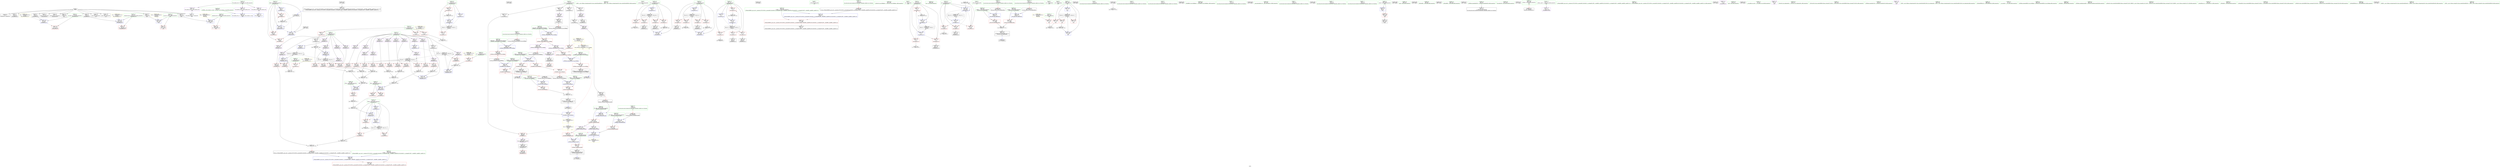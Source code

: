 digraph "SVFG" {
	label="SVFG";

	Node0x55913b562480 [shape=record,color=grey,label="{NodeID: 0\nNullPtr}"];
	Node0x55913b562480 -> Node0x55913b5894e0[style=solid];
	Node0x55913b562480 -> Node0x55913b5895e0[style=solid];
	Node0x55913b562480 -> Node0x55913b5896b0[style=solid];
	Node0x55913b562480 -> Node0x55913b589780[style=solid];
	Node0x55913b562480 -> Node0x55913b589850[style=solid];
	Node0x55913b562480 -> Node0x55913b589920[style=solid];
	Node0x55913b562480 -> Node0x55913b586690[style=solid];
	Node0x55913b562480 -> Node0x55913b586760[style=solid];
	Node0x55913b562480 -> Node0x55913b586830[style=solid];
	Node0x55913b562480 -> Node0x55913b586900[style=solid];
	Node0x55913b562480 -> Node0x55913b5869d0[style=solid];
	Node0x55913b562480 -> Node0x55913b594900[style=solid];
	Node0x55913b595e50 [shape=record,color=blue,label="{NodeID: 277\n73\<--269\ndDist\<--call85\n_Z4calcB5cxx11v\n}"];
	Node0x55913b595e50 -> Node0x55913b589c60[style=dashed];
	Node0x55913b589b90 [shape=record,color=red,label="{NodeID: 194\n268\<--73\n\<--dDist\n_Z4calcB5cxx11v\n}"];
	Node0x55913b5862a0 [shape=record,color=black,label="{NodeID: 111\n163\<--162\nconv\<--\n_Z4calcB5cxx11v\n}"];
	Node0x55913b5862a0 -> Node0x55913b590dd0[style=solid];
	Node0x55913b584d80 [shape=record,color=green,label="{NodeID: 28\n51\<--52\nv\<--v_field_insensitive\n_Z4calcB5cxx11v\n}"];
	Node0x55913b584d80 -> Node0x55913b58d1b0[style=solid];
	Node0x55913b584d80 -> Node0x55913b58d280[style=solid];
	Node0x55913b584d80 -> Node0x55913b58d350[style=solid];
	Node0x55913b584d80 -> Node0x55913b58d420[style=solid];
	Node0x55913b584d80 -> Node0x55913b58d4f0[style=solid];
	Node0x55913b584d80 -> Node0x55913b58d5c0[style=solid];
	Node0x55913b584d80 -> Node0x55913b58d690[style=solid];
	Node0x55913b584d80 -> Node0x55913b58d760[style=solid];
	Node0x55913b584d80 -> Node0x55913b58d830[style=solid];
	Node0x55913b584d80 -> Node0x55913b58d900[style=solid];
	Node0x55913b584d80 -> Node0x55913b58d9d0[style=solid];
	Node0x55913b584d80 -> Node0x55913b58daa0[style=solid];
	Node0x55913b584d80 -> Node0x55913b58db70[style=solid];
	Node0x55913b5d0a90 [shape=record,color=black,label="{NodeID: 554\n119 = PHI()\n}"];
	Node0x55913b58b250 [shape=record,color=red,label="{NodeID: 222\n294\<--293\nvtable88\<--\n_Z4calcB5cxx11v\n}"];
	Node0x55913b58b250 -> Node0x55913b58dd10[style=solid];
	Node0x55913b58cda0 [shape=record,color=purple,label="{NodeID: 139\n166\<--49\narrayidx36\<--d\n_Z4calcB5cxx11v\n}"];
	Node0x55913b58cda0 -> Node0x55913b58a3b0[style=solid];
	Node0x55913b58cda0 -> Node0x55913b595490[style=solid];
	Node0x55913b5876a0 [shape=record,color=green,label="{NodeID: 56\n322\<--323\n_ZNSt7__cxx1118basic_stringstreamIcSt11char_traitsIcESaIcEED1Ev\<--_ZNSt7__cxx1118basic_stringstreamIcSt11char_traitsIcESaIcEED1Ev_field_insensitive\n}"];
	Node0x55913b59fa70 [shape=record,color=grey,label="{NodeID: 416\n254 = Binary(252, 253, )\n}"];
	Node0x55913b59fa70 -> Node0x55913b59fbf0[style=solid];
	Node0x55913b594800 [shape=record,color=blue,label="{NodeID: 250\n560\<--18\nllvm.global_ctors_1\<--_GLOBAL__sub_I_txandi_1_0.cpp\nGlob }"];
	Node0x55913b58e460 [shape=record,color=red,label="{NodeID: 167\n162\<--47\n\<--N\n_Z4calcB5cxx11v\n}"];
	Node0x55913b58e460 -> Node0x55913b5862a0[style=solid];
	Node0x55913b588fa0 [shape=record,color=green,label="{NodeID: 84\n527\<--528\n__a.addr\<--__a.addr_field_insensitive\n_ZStoRRSt13_Ios_FmtflagsS_\n}"];
	Node0x55913b588fa0 -> Node0x55913b594250[style=solid];
	Node0x55913b588fa0 -> Node0x55913b594320[style=solid];
	Node0x55913b588fa0 -> Node0x55913b596dc0[style=solid];
	Node0x55913b581dd0 [shape=record,color=green,label="{NodeID: 1\n7\<--1\n__dso_handle\<--dummyObj\nGlob }"];
	Node0x55913b5b1e00 [shape=record,color=black,label="{NodeID: 444\nMR_26V_3 = PHI(MR_26V_4, MR_26V_2, )\npts\{76 \}\n}"];
	Node0x55913b5b1e00 -> Node0x55913b589d30[style=dashed];
	Node0x55913b5b1e00 -> Node0x55913b589e00[style=dashed];
	Node0x55913b5b1e00 -> Node0x55913b589ed0[style=dashed];
	Node0x55913b5b1e00 -> Node0x55913b589fa0[style=dashed];
	Node0x55913b5b1e00 -> Node0x55913b595d80[style=dashed];
	Node0x55913b595f20 [shape=record,color=blue,label="{NodeID: 278\n79\<--326\nexn.slot\<--\n_Z4calcB5cxx11v\n}"];
	Node0x55913b595f20 -> Node0x55913b58a070[style=dashed];
	Node0x55913b589c60 [shape=record,color=red,label="{NodeID: 195\n308\<--73\n\<--dDist\n_Z4calcB5cxx11v\n}"];
	Node0x55913b586370 [shape=record,color=black,label="{NodeID: 112\n165\<--164\nidxprom35\<--\n_Z4calcB5cxx11v\n}"];
	Node0x55913b584e50 [shape=record,color=green,label="{NodeID: 29\n53\<--54\ni\<--i_field_insensitive\n_Z4calcB5cxx11v\n}"];
	Node0x55913b584e50 -> Node0x55913b58e600[style=solid];
	Node0x55913b584e50 -> Node0x55913b58e6d0[style=solid];
	Node0x55913b584e50 -> Node0x55913b58e7a0[style=solid];
	Node0x55913b584e50 -> Node0x55913b58e870[style=solid];
	Node0x55913b584e50 -> Node0x55913b594a00[style=solid];
	Node0x55913b584e50 -> Node0x55913b594c70[style=solid];
	Node0x55913b5d0b90 [shape=record,color=black,label="{NodeID: 555\n28 = PHI()\n}"];
	Node0x55913b58b320 [shape=record,color=red,label="{NodeID: 223\n297\<--296\nvbase.offset90\<--\n_Z4calcB5cxx11v\n}"];
	Node0x55913b58ce70 [shape=record,color=purple,label="{NodeID: 140\n183\<--49\narrayidx44\<--d\n_Z4calcB5cxx11v\n}"];
	Node0x55913b58ce70 -> Node0x55913b58a550[style=solid];
	Node0x55913b5877a0 [shape=record,color=green,label="{NodeID: 57\n348\<--349\n__x.addr\<--__x.addr_field_insensitive\n_ZSt3powIdiEN9__gnu_cxx11__promote_2IT_T0_NS0_9__promoteIS2_Xsr3std12__is_integerIS2_EE7__valueEE6__typeENS4_IS3_Xsr3std12__is_integerIS3_EE7__valueEE6__typeEE6__typeES2_S3_\n}"];
	Node0x55913b5877a0 -> Node0x55913b58b3f0[style=solid];
	Node0x55913b5877a0 -> Node0x55913b5960c0[style=solid];
	Node0x55913b59fbf0 [shape=record,color=grey,label="{NodeID: 417\n255 = Binary(248, 254, )\n|{<s0>7}}"];
	Node0x55913b59fbf0:s0 -> Node0x55913b5cf4e0[style=solid,color=red];
	Node0x55913b594900 [shape=record,color=blue, style = dotted,label="{NodeID: 251\n561\<--3\nllvm.global_ctors_2\<--dummyVal\nGlob }"];
	Node0x55913b58e530 [shape=record,color=red,label="{NodeID: 168\n170\<--47\n\<--N\n_Z4calcB5cxx11v\n}"];
	Node0x55913b58e530 -> Node0x55913b586440[style=solid];
	Node0x55913b589070 [shape=record,color=green,label="{NodeID: 85\n529\<--530\n__b.addr\<--__b.addr_field_insensitive\n_ZStoRRSt13_Ios_FmtflagsS_\n}"];
	Node0x55913b589070 -> Node0x55913b5943f0[style=solid];
	Node0x55913b589070 -> Node0x55913b596e90[style=solid];
	Node0x55913b581e60 [shape=record,color=green,label="{NodeID: 2\n8\<--1\n_ZSt3cin\<--dummyObj\nGlob }"];
	Node0x55913b5b2300 [shape=record,color=black,label="{NodeID: 445\nMR_22V_6 = PHI(MR_22V_5, MR_22V_4, )\npts\{72 \}\n}"];
	Node0x55913b5b2300 -> Node0x55913b58f7e0[style=dashed];
	Node0x55913b5b2300 -> Node0x55913b5899f0[style=dashed];
	Node0x55913b595ff0 [shape=record,color=blue,label="{NodeID: 279\n81\<--328\nehselector.slot\<--\n_Z4calcB5cxx11v\n}"];
	Node0x55913b595ff0 -> Node0x55913b58a140[style=dashed];
	Node0x55913b589d30 [shape=record,color=red,label="{NodeID: 196\n242\<--75\n\<--i70\n_Z4calcB5cxx11v\n}"];
	Node0x55913b589d30 -> Node0x55913b5a1270[style=solid];
	Node0x55913b586440 [shape=record,color=black,label="{NodeID: 113\n171\<--170\nconv37\<--\n_Z4calcB5cxx11v\n}"];
	Node0x55913b586440 -> Node0x55913b590c50[style=solid];
	Node0x55913b584f20 [shape=record,color=green,label="{NodeID: 30\n55\<--56\ni3\<--i3_field_insensitive\n_Z4calcB5cxx11v\n}"];
	Node0x55913b584f20 -> Node0x55913b58e940[style=solid];
	Node0x55913b584f20 -> Node0x55913b58ea10[style=solid];
	Node0x55913b584f20 -> Node0x55913b594d40[style=solid];
	Node0x55913b584f20 -> Node0x55913b5952f0[style=solid];
	Node0x55913b5d0c90 [shape=record,color=black,label="{NodeID: 556\n256 = PHI(345, )\n}"];
	Node0x55913b5d0c90 -> Node0x55913b59f770[style=solid];
	Node0x55913b58b3f0 [shape=record,color=red,label="{NodeID: 224\n354\<--348\n\<--__x.addr\n_ZSt3powIdiEN9__gnu_cxx11__promote_2IT_T0_NS0_9__promoteIS2_Xsr3std12__is_integerIS2_EE7__valueEE6__typeENS4_IS3_Xsr3std12__is_integerIS3_EE7__valueEE6__typeEE6__typeES2_S3_\n}"];
	Node0x55913b58cf40 [shape=record,color=purple,label="{NodeID: 141\n188\<--49\narrayidx46\<--d\n_Z4calcB5cxx11v\n}"];
	Node0x55913b58cf40 -> Node0x55913b58a6f0[style=solid];
	Node0x55913b587870 [shape=record,color=green,label="{NodeID: 58\n350\<--351\n__y.addr\<--__y.addr_field_insensitive\n_ZSt3powIdiEN9__gnu_cxx11__promote_2IT_T0_NS0_9__promoteIS2_Xsr3std12__is_integerIS2_EE7__valueEE6__typeENS4_IS3_Xsr3std12__is_integerIS3_EE7__valueEE6__typeEE6__typeES2_S3_\n}"];
	Node0x55913b587870 -> Node0x55913b58b4c0[style=solid];
	Node0x55913b587870 -> Node0x55913b596190[style=solid];
	Node0x55913b59fd70 [shape=record,color=grey,label="{NodeID: 418\n198 = Binary(195, 197, )\n}"];
	Node0x55913b59fd70 -> Node0x55913b5a0070[style=solid];
	Node0x55913b594a00 [shape=record,color=blue,label="{NodeID: 252\n53\<--87\ni\<--\n_Z4calcB5cxx11v\n}"];
	Node0x55913b594a00 -> Node0x55913b5b0a00[style=dashed];
	Node0x55913b58e600 [shape=record,color=red,label="{NodeID: 169\n89\<--53\n\<--i\n_Z4calcB5cxx11v\n}"];
	Node0x55913b58e600 -> Node0x55913b5a1570[style=solid];
	Node0x55913b589140 [shape=record,color=green,label="{NodeID: 86\n537\<--538\n_ZStorSt13_Ios_FmtflagsS_\<--_ZStorSt13_Ios_FmtflagsS__field_insensitive\n}"];
	Node0x55913b570f90 [shape=record,color=green,label="{NodeID: 3\n9\<--1\n.str\<--dummyObj\nGlob }"];
	Node0x55913b5b2800 [shape=record,color=black,label="{NodeID: 446\nMR_16V_3 = PHI(MR_16V_4, MR_16V_2, )\npts\{66 \}\n}"];
	Node0x55913b5b2800 -> Node0x55913b58f160[style=dashed];
	Node0x55913b5b2800 -> Node0x55913b58f230[style=dashed];
	Node0x55913b5b2800 -> Node0x55913b58f300[style=dashed];
	Node0x55913b5b2800 -> Node0x55913b58f3d0[style=dashed];
	Node0x55913b5b2800 -> Node0x55913b595630[style=dashed];
	Node0x55913b5960c0 [shape=record,color=blue,label="{NodeID: 280\n348\<--346\n__x.addr\<--__x\n_ZSt3powIdiEN9__gnu_cxx11__promote_2IT_T0_NS0_9__promoteIS2_Xsr3std12__is_integerIS2_EE7__valueEE6__typeENS4_IS3_Xsr3std12__is_integerIS3_EE7__valueEE6__typeEE6__typeES2_S3_\n}"];
	Node0x55913b5960c0 -> Node0x55913b58b3f0[style=dashed];
	Node0x55913b589e00 [shape=record,color=red,label="{NodeID: 197\n245\<--75\n\<--i70\n_Z4calcB5cxx11v\n}"];
	Node0x55913b589e00 -> Node0x55913b58ba10[style=solid];
	Node0x55913b586510 [shape=record,color=black,label="{NodeID: 114\n173\<--172\nidxprom38\<--\n_Z4calcB5cxx11v\n}"];
	Node0x55913b584ff0 [shape=record,color=green,label="{NodeID: 31\n57\<--58\nj\<--j_field_insensitive\n_Z4calcB5cxx11v\n}"];
	Node0x55913b584ff0 -> Node0x55913b58eae0[style=solid];
	Node0x55913b584ff0 -> Node0x55913b58ebb0[style=solid];
	Node0x55913b584ff0 -> Node0x55913b58ec80[style=solid];
	Node0x55913b584ff0 -> Node0x55913b594e10[style=solid];
	Node0x55913b584ff0 -> Node0x55913b594fb0[style=solid];
	Node0x55913b5d0ec0 [shape=record,color=black,label="{NodeID: 557\n269 = PHI()\n}"];
	Node0x55913b5d0ec0 -> Node0x55913b595e50[style=solid];
	Node0x55913b58b4c0 [shape=record,color=red,label="{NodeID: 225\n355\<--350\n\<--__y.addr\n_ZSt3powIdiEN9__gnu_cxx11__promote_2IT_T0_NS0_9__promoteIS2_Xsr3std12__is_integerIS2_EE7__valueEE6__typeENS4_IS3_Xsr3std12__is_integerIS3_EE7__valueEE6__typeEE6__typeES2_S3_\n}"];
	Node0x55913b58b4c0 -> Node0x55913b58bf40[style=solid];
	Node0x55913b58d010 [shape=record,color=purple,label="{NodeID: 142\n194\<--49\narrayidx50\<--d\n_Z4calcB5cxx11v\n}"];
	Node0x55913b58d010 -> Node0x55913b58a890[style=solid];
	Node0x55913b587940 [shape=record,color=green,label="{NodeID: 59\n358\<--359\npow\<--pow_field_insensitive\n}"];
	Node0x55913b59fef0 [shape=record,color=grey,label="{NodeID: 419\n149 = Binary(148, 105, )\n}"];
	Node0x55913b59fef0 -> Node0x55913b595220[style=solid];
	Node0x55913b594ad0 [shape=record,color=blue,label="{NodeID: 253\n95\<--97\narrayidx\<--\n_Z4calcB5cxx11v\n}"];
	Node0x55913b594ad0 -> Node0x55913b594ad0[style=dashed];
	Node0x55913b594ad0 -> Node0x55913b5afb00[style=dashed];
	Node0x55913b594ad0 -> Node0x55913b5b3200[style=dashed];
	Node0x55913b58e6d0 [shape=record,color=red,label="{NodeID: 170\n93\<--53\n\<--i\n_Z4calcB5cxx11v\n}"];
	Node0x55913b58e6d0 -> Node0x55913b585f60[style=solid];
	Node0x55913b589240 [shape=record,color=green,label="{NodeID: 87\n545\<--546\n__a.addr\<--__a.addr_field_insensitive\n_ZStorSt13_Ios_FmtflagsS_\n}"];
	Node0x55913b589240 -> Node0x55913b594590[style=solid];
	Node0x55913b589240 -> Node0x55913b597030[style=solid];
	Node0x55913b571020 [shape=record,color=green,label="{NodeID: 4\n11\<--1\n_ZSt4cout\<--dummyObj\nGlob }"];
	Node0x55913b5b2d00 [shape=record,color=black,label="{NodeID: 447\nMR_34V_7 = PHI(MR_34V_8, MR_34V_4, )\npts\{500000 \}\n}"];
	Node0x55913b5b2d00 -> Node0x55913b58a3b0[style=dashed];
	Node0x55913b5b2d00 -> Node0x55913b58a550[style=dashed];
	Node0x55913b5b2d00 -> Node0x55913b58a6f0[style=dashed];
	Node0x55913b5b2d00 -> Node0x55913b58a890[style=dashed];
	Node0x55913b5b2d00 -> Node0x55913b58af10[style=dashed];
	Node0x55913b5b2d00 -> Node0x55913b595490[style=dashed];
	Node0x55913b596190 [shape=record,color=blue,label="{NodeID: 281\n350\<--347\n__y.addr\<--__y\n_ZSt3powIdiEN9__gnu_cxx11__promote_2IT_T0_NS0_9__promoteIS2_Xsr3std12__is_integerIS2_EE7__valueEE6__typeENS4_IS3_Xsr3std12__is_integerIS3_EE7__valueEE6__typeEE6__typeES2_S3_\n}"];
	Node0x55913b596190 -> Node0x55913b58b4c0[style=dashed];
	Node0x55913b589ed0 [shape=record,color=red,label="{NodeID: 198\n249\<--75\n\<--i70\n_Z4calcB5cxx11v\n}"];
	Node0x55913b589ed0 -> Node0x55913b58baa0[style=solid];
	Node0x55913b58ba10 [shape=record,color=black,label="{NodeID: 115\n246\<--245\nidxprom74\<--\n_Z4calcB5cxx11v\n}"];
	Node0x55913b5850c0 [shape=record,color=green,label="{NodeID: 32\n59\<--60\na\<--a_field_insensitive\n_Z4calcB5cxx11v\n}"];
	Node0x55913b5850c0 -> Node0x55913b58ed50[style=solid];
	Node0x55913b5d0f90 [shape=record,color=black,label="{NodeID: 558\n273 = PHI(363, )\n}"];
	Node0x55913b58b590 [shape=record,color=red,label="{NodeID: 226\n372\<--366\n\<--__a.addr\n_ZStorSt13_Ios_OpenmodeS_\n}"];
	Node0x55913b58b590 -> Node0x55913b5916d0[style=solid];
	Node0x55913b58d0e0 [shape=record,color=purple,label="{NodeID: 143\n247\<--49\narrayidx75\<--d\n_Z4calcB5cxx11v\n}"];
	Node0x55913b58d0e0 -> Node0x55913b58af10[style=solid];
	Node0x55913b587a40 [shape=record,color=green,label="{NodeID: 60\n366\<--367\n__a.addr\<--__a.addr_field_insensitive\n_ZStorSt13_Ios_OpenmodeS_\n}"];
	Node0x55913b587a40 -> Node0x55913b58b590[style=solid];
	Node0x55913b587a40 -> Node0x55913b596260[style=solid];
	Node0x55913b5a0070 [shape=record,color=grey,label="{NodeID: 420\n199 = Binary(193, 198, )\n}"];
	Node0x55913b5a0070 -> Node0x55913b595700[style=solid];
	Node0x55913b594ba0 [shape=record,color=blue,label="{NodeID: 254\n100\<--97\narrayidx2\<--\n_Z4calcB5cxx11v\n}"];
	Node0x55913b594ba0 -> Node0x55913b594ba0[style=dashed];
	Node0x55913b594ba0 -> Node0x55913b5b5500[style=dashed];
	Node0x55913b58e7a0 [shape=record,color=red,label="{NodeID: 171\n98\<--53\n\<--i\n_Z4calcB5cxx11v\n}"];
	Node0x55913b58e7a0 -> Node0x55913b586030[style=solid];
	Node0x55913b589310 [shape=record,color=green,label="{NodeID: 88\n547\<--548\n__b.addr\<--__b.addr_field_insensitive\n_ZStorSt13_Ios_FmtflagsS_\n}"];
	Node0x55913b589310 -> Node0x55913b594660[style=solid];
	Node0x55913b589310 -> Node0x55913b597100[style=solid];
	Node0x55913b5710b0 [shape=record,color=green,label="{NodeID: 5\n12\<--1\n.str.1\<--dummyObj\nGlob }"];
	Node0x55913b5b3200 [shape=record,color=black,label="{NodeID: 448\nMR_36V_7 = PHI(MR_36V_8, MR_36V_4, )\npts\{520000 \}\n}"];
	Node0x55913b5b3200 -> Node0x55913b58a480[style=dashed];
	Node0x55913b5b3200 -> Node0x55913b58a620[style=dashed];
	Node0x55913b5b3200 -> Node0x55913b58a7c0[style=dashed];
	Node0x55913b5b3200 -> Node0x55913b58a960[style=dashed];
	Node0x55913b5b3200 -> Node0x55913b58aa30[style=dashed];
	Node0x55913b5b3200 -> Node0x55913b58ab00[style=dashed];
	Node0x55913b5b3200 -> Node0x55913b58abd0[style=dashed];
	Node0x55913b5b3200 -> Node0x55913b58aca0[style=dashed];
	Node0x55913b5b3200 -> Node0x55913b58ad70[style=dashed];
	Node0x55913b5b3200 -> Node0x55913b58ae40[style=dashed];
	Node0x55913b5b3200 -> Node0x55913b58afe0[style=dashed];
	Node0x55913b5b3200 -> Node0x55913b595560[style=dashed];
	Node0x55913b596260 [shape=record,color=blue,label="{NodeID: 282\n366\<--364\n__a.addr\<--__a\n_ZStorSt13_Ios_OpenmodeS_\n}"];
	Node0x55913b596260 -> Node0x55913b58b590[style=dashed];
	Node0x55913b589fa0 [shape=record,color=red,label="{NodeID: 199\n264\<--75\n\<--i70\n_Z4calcB5cxx11v\n}"];
	Node0x55913b589fa0 -> Node0x55913b59f5f0[style=solid];
	Node0x55913b58baa0 [shape=record,color=black,label="{NodeID: 116\n250\<--249\nidxprom76\<--\n_Z4calcB5cxx11v\n}"];
	Node0x55913b585190 [shape=record,color=green,label="{NodeID: 33\n61\<--62\nj16\<--j16_field_insensitive\n_Z4calcB5cxx11v\n}"];
	Node0x55913b585190 -> Node0x55913b58ee20[style=solid];
	Node0x55913b585190 -> Node0x55913b58eef0[style=solid];
	Node0x55913b585190 -> Node0x55913b58efc0[style=solid];
	Node0x55913b585190 -> Node0x55913b595080[style=solid];
	Node0x55913b585190 -> Node0x55913b595220[style=solid];
	Node0x55913b5d1100 [shape=record,color=black,label="{NodeID: 559\n289 = PHI(379, )\n}"];
	Node0x55913b5b7990 [shape=record,color=yellow,style=double,label="{NodeID: 476\n28V_1 = ENCHI(MR_28V_0)\npts\{78 \}\nFun[_Z4calcB5cxx11v]|{|<s1>11}}"];
	Node0x55913b5b7990 -> Node0x55913b58b0b0[style=dashed];
	Node0x55913b5b7990:s1 -> Node0x55913b5b6b60[style=dashed,color=red];
	Node0x55913b58b660 [shape=record,color=red,label="{NodeID: 227\n373\<--368\n\<--__b.addr\n_ZStorSt13_Ios_OpenmodeS_\n}"];
	Node0x55913b58b660 -> Node0x55913b5916d0[style=solid];
	Node0x55913b58d1b0 [shape=record,color=purple,label="{NodeID: 144\n95\<--51\narrayidx\<--v\n_Z4calcB5cxx11v\n}"];
	Node0x55913b58d1b0 -> Node0x55913b594ad0[style=solid];
	Node0x55913b587b10 [shape=record,color=green,label="{NodeID: 61\n368\<--369\n__b.addr\<--__b.addr_field_insensitive\n_ZStorSt13_Ios_OpenmodeS_\n}"];
	Node0x55913b587b10 -> Node0x55913b58b660[style=solid];
	Node0x55913b587b10 -> Node0x55913b596330[style=solid];
	Node0x55913b5a01f0 [shape=record,color=grey,label="{NodeID: 421\n145 = Binary(144, 140, )\n}"];
	Node0x55913b5a01f0 -> Node0x55913b595150[style=solid];
	Node0x55913b594c70 [shape=record,color=blue,label="{NodeID: 255\n53\<--104\ni\<--inc\n_Z4calcB5cxx11v\n}"];
	Node0x55913b594c70 -> Node0x55913b5b0a00[style=dashed];
	Node0x55913b58e870 [shape=record,color=red,label="{NodeID: 172\n103\<--53\n\<--i\n_Z4calcB5cxx11v\n}"];
	Node0x55913b58e870 -> Node0x55913b5a0970[style=solid];
	Node0x55913b5893e0 [shape=record,color=green,label="{NodeID: 89\n18\<--555\n_GLOBAL__sub_I_txandi_1_0.cpp\<--_GLOBAL__sub_I_txandi_1_0.cpp_field_insensitive\n}"];
	Node0x55913b5893e0 -> Node0x55913b594800[style=solid];
	Node0x55913b571140 [shape=record,color=green,label="{NodeID: 6\n14\<--1\n.str.2\<--dummyObj\nGlob }"];
	Node0x55913b5b3700 [shape=record,color=black,label="{NodeID: 449\nMR_64V_3 = PHI(MR_64V_4, MR_64V_2, )\npts\{444 \}\n}"];
	Node0x55913b5b3700 -> Node0x55913b593e40[style=dashed];
	Node0x55913b5b3700 -> Node0x55913b593f10[style=dashed];
	Node0x55913b5b3700 -> Node0x55913b593fe0[style=dashed];
	Node0x55913b5b3700 -> Node0x55913b596b50[style=dashed];
	Node0x55913b596330 [shape=record,color=blue,label="{NodeID: 283\n368\<--365\n__b.addr\<--__b\n_ZStorSt13_Ios_OpenmodeS_\n}"];
	Node0x55913b596330 -> Node0x55913b58b660[style=dashed];
	Node0x55913b58a070 [shape=record,color=red,label="{NodeID: 200\n332\<--79\nexn\<--exn.slot\n_Z4calcB5cxx11v\n}"];
	Node0x55913b58bb30 [shape=record,color=black,label="{NodeID: 117\n284\<--283\n\<--vbase.offset.ptr\n_Z4calcB5cxx11v\n}"];
	Node0x55913b58bb30 -> Node0x55913b58b180[style=solid];
	Node0x55913b585260 [shape=record,color=green,label="{NodeID: 34\n63\<--64\na20\<--a20_field_insensitive\n_Z4calcB5cxx11v\n}"];
	Node0x55913b585260 -> Node0x55913b58f090[style=solid];
	Node0x55913b5d1210 [shape=record,color=black,label="{NodeID: 560\n139 = PHI()\n}"];
	Node0x55913b5b7a70 [shape=record,color=yellow,style=double,label="{NodeID: 477\n30V_1 = ENCHI(MR_30V_0)\npts\{80 \}\nFun[_Z4calcB5cxx11v]}"];
	Node0x55913b5b7a70 -> Node0x55913b595f20[style=dashed];
	Node0x55913b58b730 [shape=record,color=red,label="{NodeID: 228\n390\<--382\nthis1\<--this.addr\n_ZNSt8ios_base4setfESt13_Ios_Fmtflags\n}"];
	Node0x55913b58b730 -> Node0x55913b58deb0[style=solid];
	Node0x55913b58b730 -> Node0x55913b58df80[style=solid];
	Node0x55913b58d280 [shape=record,color=purple,label="{NodeID: 145\n143\<--51\narrayidx23\<--v\n_Z4calcB5cxx11v\n}"];
	Node0x55913b58d280 -> Node0x55913b58a2e0[style=solid];
	Node0x55913b58d280 -> Node0x55913b595150[style=solid];
	Node0x55913b587be0 [shape=record,color=green,label="{NodeID: 62\n382\<--383\nthis.addr\<--this.addr_field_insensitive\n_ZNSt8ios_base4setfESt13_Ios_Fmtflags\n}"];
	Node0x55913b587be0 -> Node0x55913b58b730[style=solid];
	Node0x55913b587be0 -> Node0x55913b596400[style=solid];
	Node0x55913b5a0370 [shape=record,color=grey,label="{NodeID: 422\n127 = Binary(126, 122, )\n}"];
	Node0x55913b5a0370 -> Node0x55913b594ee0[style=solid];
	Node0x55913b594d40 [shape=record,color=blue,label="{NodeID: 256\n55\<--87\ni3\<--\n_Z4calcB5cxx11v\n}"];
	Node0x55913b594d40 -> Node0x55913b5b5000[style=dashed];
	Node0x55913b58e940 [shape=record,color=red,label="{NodeID: 173\n110\<--55\n\<--i3\n_Z4calcB5cxx11v\n}"];
	Node0x55913b58e940 -> Node0x55913b5a13f0[style=solid];
	Node0x55913b5894e0 [shape=record,color=black,label="{NodeID: 90\n2\<--3\ndummyVal\<--dummyVal\n}"];
	Node0x55913b571980 [shape=record,color=green,label="{NodeID: 7\n17\<--1\n\<--dummyObj\nCan only get source location for instruction, argument, global var or function.}"];
	Node0x55913b596400 [shape=record,color=blue,label="{NodeID: 284\n382\<--380\nthis.addr\<--this\n_ZNSt8ios_base4setfESt13_Ios_Fmtflags\n}"];
	Node0x55913b596400 -> Node0x55913b58b730[style=dashed];
	Node0x55913b58a140 [shape=record,color=red,label="{NodeID: 201\n333\<--81\nsel\<--ehselector.slot\n_Z4calcB5cxx11v\n}"];
	Node0x55913b58bc00 [shape=record,color=black,label="{NodeID: 118\n288\<--287\n\<--add.ptr\n_Z4calcB5cxx11v\n|{<s0>11}}"];
	Node0x55913b58bc00:s0 -> Node0x55913b5d2300[style=solid,color=red];
	Node0x55913b585330 [shape=record,color=green,label="{NodeID: 35\n65\<--66\ni31\<--i31_field_insensitive\n_Z4calcB5cxx11v\n}"];
	Node0x55913b585330 -> Node0x55913b58f160[style=solid];
	Node0x55913b585330 -> Node0x55913b58f230[style=solid];
	Node0x55913b585330 -> Node0x55913b58f300[style=solid];
	Node0x55913b585330 -> Node0x55913b58f3d0[style=solid];
	Node0x55913b585330 -> Node0x55913b5953c0[style=solid];
	Node0x55913b585330 -> Node0x55913b595630[style=solid];
	Node0x55913b5d12e0 [shape=record,color=black,label="{NodeID: 561\n221 = PHI()\n}"];
	Node0x55913b5d12e0 -> Node0x55913b5a0f70[style=solid];
	Node0x55913b5b7b50 [shape=record,color=yellow,style=double,label="{NodeID: 478\n32V_1 = ENCHI(MR_32V_0)\npts\{82 \}\nFun[_Z4calcB5cxx11v]}"];
	Node0x55913b5b7b50 -> Node0x55913b595ff0[style=dashed];
	Node0x55913b58b800 [shape=record,color=red,label="{NodeID: 229\n394\<--384\n\<--__fmtfl.addr\n_ZNSt8ios_base4setfESt13_Ios_Fmtflags\n|{<s0>20}}"];
	Node0x55913b58b800:s0 -> Node0x55913b5cfda0[style=solid,color=red];
	Node0x55913b58d350 [shape=record,color=purple,label="{NodeID: 146\n174\<--51\narrayidx39\<--v\n_Z4calcB5cxx11v\n}"];
	Node0x55913b58d350 -> Node0x55913b58a480[style=solid];
	Node0x55913b58d350 -> Node0x55913b595560[style=solid];
	Node0x55913b587cb0 [shape=record,color=green,label="{NodeID: 63\n384\<--385\n__fmtfl.addr\<--__fmtfl.addr_field_insensitive\n_ZNSt8ios_base4setfESt13_Ios_Fmtflags\n}"];
	Node0x55913b587cb0 -> Node0x55913b58b800[style=solid];
	Node0x55913b587cb0 -> Node0x55913b5964d0[style=solid];
	Node0x55913b5a04f0 [shape=record,color=grey,label="{NodeID: 423\n131 = Binary(130, 105, )\n}"];
	Node0x55913b5a04f0 -> Node0x55913b594fb0[style=solid];
	Node0x55913b594e10 [shape=record,color=blue,label="{NodeID: 257\n57\<--87\nj\<--\n_Z4calcB5cxx11v\n}"];
	Node0x55913b594e10 -> Node0x55913b58eae0[style=dashed];
	Node0x55913b594e10 -> Node0x55913b58ebb0[style=dashed];
	Node0x55913b594e10 -> Node0x55913b58ec80[style=dashed];
	Node0x55913b594e10 -> Node0x55913b594fb0[style=dashed];
	Node0x55913b594e10 -> Node0x55913b5b4b00[style=dashed];
	Node0x55913b58ea10 [shape=record,color=red,label="{NodeID: 174\n153\<--55\n\<--i3\n_Z4calcB5cxx11v\n}"];
	Node0x55913b58ea10 -> Node0x55913b5910d0[style=solid];
	Node0x55913b5895e0 [shape=record,color=black,label="{NodeID: 91\n325\<--3\n\<--dummyVal\n_Z4calcB5cxx11v\n}"];
	Node0x55913b571a40 [shape=record,color=green,label="{NodeID: 8\n87\<--1\n\<--dummyObj\nCan only get source location for instruction, argument, global var or function.}"];
	Node0x55913b5964d0 [shape=record,color=blue,label="{NodeID: 285\n384\<--381\n__fmtfl.addr\<--__fmtfl\n_ZNSt8ios_base4setfESt13_Ios_Fmtflags\n}"];
	Node0x55913b5964d0 -> Node0x55913b58b800[style=dashed];
	Node0x55913b58a210 [shape=record,color=red,label="{NodeID: 202\n126\<--125\n\<--arrayidx12\n_Z4calcB5cxx11v\n}"];
	Node0x55913b58a210 -> Node0x55913b5a0370[style=solid];
	Node0x55913b58bcd0 [shape=record,color=black,label="{NodeID: 119\n296\<--295\n\<--vbase.offset.ptr89\n_Z4calcB5cxx11v\n}"];
	Node0x55913b58bcd0 -> Node0x55913b58b320[style=solid];
	Node0x55913b585400 [shape=record,color=green,label="{NodeID: 36\n67\<--68\ndNum\<--dNum_field_insensitive\n_Z4calcB5cxx11v\n}"];
	Node0x55913b585400 -> Node0x55913b58f4a0[style=solid];
	Node0x55913b585400 -> Node0x55913b595700[style=solid];
	Node0x55913b5d13b0 [shape=record,color=black,label="{NodeID: 562\n301 = PHI(405, )\n}"];
	Node0x55913b58b8d0 [shape=record,color=red,label="{NodeID: 230\n399\<--386\n\<--__old\n_ZNSt8ios_base4setfESt13_Ios_Fmtflags\n}"];
	Node0x55913b58b8d0 -> Node0x55913b58c1b0[style=solid];
	Node0x55913b58d420 [shape=record,color=purple,label="{NodeID: 147\n185\<--51\narrayidx45\<--v\n_Z4calcB5cxx11v\n}"];
	Node0x55913b58d420 -> Node0x55913b58a620[style=solid];
	Node0x55913b587d80 [shape=record,color=green,label="{NodeID: 64\n386\<--387\n__old\<--__old_field_insensitive\n_ZNSt8ios_base4setfESt13_Ios_Fmtflags\n}"];
	Node0x55913b587d80 -> Node0x55913b58b8d0[style=solid];
	Node0x55913b587d80 -> Node0x55913b5965a0[style=solid];
	Node0x55913b5a0670 [shape=record,color=grey,label="{NodeID: 424\n210 = Binary(207, 209, )\n}"];
	Node0x55913b5a0670 -> Node0x55913b5a07f0[style=solid];
	Node0x55913b594ee0 [shape=record,color=blue,label="{NodeID: 258\n125\<--127\narrayidx12\<--add\n_Z4calcB5cxx11v\n}"];
	Node0x55913b594ee0 -> Node0x55913b58a210[style=dashed];
	Node0x55913b594ee0 -> Node0x55913b594ee0[style=dashed];
	Node0x55913b594ee0 -> Node0x55913b5b5500[style=dashed];
	Node0x55913b58eae0 [shape=record,color=red,label="{NodeID: 175\n116\<--57\n\<--j\n_Z4calcB5cxx11v\n}"];
	Node0x55913b58eae0 -> Node0x55913b5a16f0[style=solid];
	Node0x55913b5896b0 [shape=record,color=black,label="{NodeID: 92\n326\<--3\n\<--dummyVal\n_Z4calcB5cxx11v\n}"];
	Node0x55913b5896b0 -> Node0x55913b595f20[style=solid];
	Node0x55913b571b40 [shape=record,color=green,label="{NodeID: 9\n91\<--1\n\<--dummyObj\nCan only get source location for instruction, argument, global var or function.}"];
	Node0x55913b5b4600 [shape=record,color=black,label="{NodeID: 452\nMR_12V_2 = PHI(MR_12V_4, MR_12V_1, )\npts\{62 \}\n}"];
	Node0x55913b5b4600 -> Node0x55913b595080[style=dashed];
	Node0x55913b5965a0 [shape=record,color=blue,label="{NodeID: 286\n386\<--392\n__old\<--\n_ZNSt8ios_base4setfESt13_Ios_Fmtflags\n}"];
	Node0x55913b5965a0 -> Node0x55913b58b8d0[style=dashed];
	Node0x55913b58a2e0 [shape=record,color=red,label="{NodeID: 203\n144\<--143\n\<--arrayidx23\n_Z4calcB5cxx11v\n}"];
	Node0x55913b58a2e0 -> Node0x55913b5a01f0[style=solid];
	Node0x55913b58bda0 [shape=record,color=black,label="{NodeID: 120\n300\<--299\n\<--add.ptr91\n_Z4calcB5cxx11v\n|{<s0>12}}"];
	Node0x55913b58bda0:s0 -> Node0x55913b5cf760[style=solid,color=red];
	Node0x55913b5854d0 [shape=record,color=green,label="{NodeID: 37\n69\<--70\ndDen\<--dDen_field_insensitive\n_Z4calcB5cxx11v\n}"];
	Node0x55913b5854d0 -> Node0x55913b58f570[style=solid];
	Node0x55913b5854d0 -> Node0x55913b58f640[style=solid];
	Node0x55913b5854d0 -> Node0x55913b5957d0[style=solid];
	Node0x55913b5d14f0 [shape=record,color=black,label="{NodeID: 563\n309 = PHI()\n}"];
	Node0x55913b5938d0 [shape=record,color=red,label="{NodeID: 231\n392\<--391\n\<--_M_flags\n_ZNSt8ios_base4setfESt13_Ios_Fmtflags\n}"];
	Node0x55913b5938d0 -> Node0x55913b5965a0[style=solid];
	Node0x55913b58d4f0 [shape=record,color=purple,label="{NodeID: 148\n190\<--51\narrayidx47\<--v\n_Z4calcB5cxx11v\n}"];
	Node0x55913b58d4f0 -> Node0x55913b58a7c0[style=solid];
	Node0x55913b587e50 [shape=record,color=green,label="{NodeID: 65\n397\<--398\n_ZStoRRSt13_Ios_FmtflagsS_\<--_ZStoRRSt13_Ios_FmtflagsS__field_insensitive\n}"];
	Node0x55913b5a07f0 [shape=record,color=grey,label="{NodeID: 425\n211 = Binary(205, 210, )\n}"];
	Node0x55913b5a07f0 -> Node0x55913b59eff0[style=solid];
	Node0x55913b594fb0 [shape=record,color=blue,label="{NodeID: 259\n57\<--131\nj\<--inc14\n_Z4calcB5cxx11v\n}"];
	Node0x55913b594fb0 -> Node0x55913b58eae0[style=dashed];
	Node0x55913b594fb0 -> Node0x55913b58ebb0[style=dashed];
	Node0x55913b594fb0 -> Node0x55913b58ec80[style=dashed];
	Node0x55913b594fb0 -> Node0x55913b594fb0[style=dashed];
	Node0x55913b594fb0 -> Node0x55913b5b4b00[style=dashed];
	Node0x55913b58ebb0 [shape=record,color=red,label="{NodeID: 176\n123\<--57\n\<--j\n_Z4calcB5cxx11v\n}"];
	Node0x55913b58ebb0 -> Node0x55913b586100[style=solid];
	Node0x55913b589780 [shape=record,color=black,label="{NodeID: 93\n328\<--3\n\<--dummyVal\n_Z4calcB5cxx11v\n}"];
	Node0x55913b589780 -> Node0x55913b595ff0[style=solid];
	Node0x55913b583c10 [shape=record,color=green,label="{NodeID: 10\n97\<--1\n\<--dummyObj\nCan only get source location for instruction, argument, global var or function.}"];
	Node0x55913b5b4b00 [shape=record,color=black,label="{NodeID: 453\nMR_8V_2 = PHI(MR_8V_4, MR_8V_1, )\npts\{58 \}\n}"];
	Node0x55913b5b4b00 -> Node0x55913b594e10[style=dashed];
	Node0x55913b596670 [shape=record,color=blue,label="{NodeID: 287\n408\<--406\nthis.addr\<--this\n_ZNSt8ios_base9precisionEl\n}"];
	Node0x55913b596670 -> Node0x55913b593960[style=dashed];
	Node0x55913b58a3b0 [shape=record,color=red,label="{NodeID: 204\n167\<--166\n\<--arrayidx36\n_Z4calcB5cxx11v\n}"];
	Node0x55913b58a3b0 -> Node0x55913b590dd0[style=solid];
	Node0x55913b58be70 [shape=record,color=black,label="{NodeID: 121\n307\<--306\n\<--add.ptr94\n_Z4calcB5cxx11v\n}"];
	Node0x55913b5855a0 [shape=record,color=green,label="{NodeID: 38\n71\<--72\ndTime\<--dTime_field_insensitive\n_Z4calcB5cxx11v\n}"];
	Node0x55913b5855a0 -> Node0x55913b58f710[style=solid];
	Node0x55913b5855a0 -> Node0x55913b58f7e0[style=solid];
	Node0x55913b5855a0 -> Node0x55913b5899f0[style=solid];
	Node0x55913b5855a0 -> Node0x55913b5958a0[style=solid];
	Node0x55913b5855a0 -> Node0x55913b595970[style=solid];
	Node0x55913b5855a0 -> Node0x55913b595a40[style=solid];
	Node0x55913b5d15f0 [shape=record,color=black,label="{NodeID: 564\n313 = PHI()\n}"];
	Node0x55913b593960 [shape=record,color=red,label="{NodeID: 232\n416\<--408\nthis1\<--this.addr\n_ZNSt8ios_base9precisionEl\n}"];
	Node0x55913b593960 -> Node0x55913b58e050[style=solid];
	Node0x55913b593960 -> Node0x55913b58e120[style=solid];
	Node0x55913b58d5c0 [shape=record,color=purple,label="{NodeID: 149\n196\<--51\narrayidx51\<--v\n_Z4calcB5cxx11v\n}"];
	Node0x55913b58d5c0 -> Node0x55913b58a960[style=solid];
	Node0x55913b587f50 [shape=record,color=green,label="{NodeID: 66\n401\<--402\n__gxx_personality_v0\<--__gxx_personality_v0_field_insensitive\n}"];
	Node0x55913b5a0970 [shape=record,color=grey,label="{NodeID: 426\n104 = Binary(103, 105, )\n}"];
	Node0x55913b5a0970 -> Node0x55913b594c70[style=solid];
	Node0x55913b595080 [shape=record,color=blue,label="{NodeID: 260\n61\<--87\nj16\<--\n_Z4calcB5cxx11v\n}"];
	Node0x55913b595080 -> Node0x55913b58ee20[style=dashed];
	Node0x55913b595080 -> Node0x55913b58eef0[style=dashed];
	Node0x55913b595080 -> Node0x55913b58efc0[style=dashed];
	Node0x55913b595080 -> Node0x55913b595220[style=dashed];
	Node0x55913b595080 -> Node0x55913b5b4600[style=dashed];
	Node0x55913b58ec80 [shape=record,color=red,label="{NodeID: 177\n130\<--57\n\<--j\n_Z4calcB5cxx11v\n}"];
	Node0x55913b58ec80 -> Node0x55913b5a04f0[style=solid];
	Node0x55913b589850 [shape=record,color=black,label="{NodeID: 94\n334\<--3\nlpad.val\<--dummyVal\n_Z4calcB5cxx11v\n}"];
	Node0x55913b583ce0 [shape=record,color=green,label="{NodeID: 11\n105\<--1\n\<--dummyObj\nCan only get source location for instruction, argument, global var or function.}"];
	Node0x55913b5b5000 [shape=record,color=black,label="{NodeID: 454\nMR_6V_3 = PHI(MR_6V_4, MR_6V_2, )\npts\{56 \}\n}"];
	Node0x55913b5b5000 -> Node0x55913b58e940[style=dashed];
	Node0x55913b5b5000 -> Node0x55913b58ea10[style=dashed];
	Node0x55913b5b5000 -> Node0x55913b5952f0[style=dashed];
	Node0x55913b596740 [shape=record,color=blue,label="{NodeID: 288\n410\<--407\n__prec.addr\<--__prec\n_ZNSt8ios_base9precisionEl\n}"];
	Node0x55913b596740 -> Node0x55913b593a30[style=dashed];
	Node0x55913b58a480 [shape=record,color=red,label="{NodeID: 205\n175\<--174\n\<--arrayidx39\n_Z4calcB5cxx11v\n}"];
	Node0x55913b58a480 -> Node0x55913b590c50[style=solid];
	Node0x55913b58bf40 [shape=record,color=black,label="{NodeID: 122\n356\<--355\nconv\<--\n_ZSt3powIdiEN9__gnu_cxx11__promote_2IT_T0_NS0_9__promoteIS2_Xsr3std12__is_integerIS2_EE7__valueEE6__typeENS4_IS3_Xsr3std12__is_integerIS3_EE7__valueEE6__typeEE6__typeES2_S3_\n}"];
	Node0x55913b585670 [shape=record,color=green,label="{NodeID: 39\n73\<--74\ndDist\<--dDist_field_insensitive\n_Z4calcB5cxx11v\n}"];
	Node0x55913b585670 -> Node0x55913b589ac0[style=solid];
	Node0x55913b585670 -> Node0x55913b589b90[style=solid];
	Node0x55913b585670 -> Node0x55913b589c60[style=solid];
	Node0x55913b585670 -> Node0x55913b595b10[style=solid];
	Node0x55913b585670 -> Node0x55913b595cb0[style=solid];
	Node0x55913b585670 -> Node0x55913b595e50[style=solid];
	Node0x55913b5d16f0 [shape=record,color=black,label="{NodeID: 565\n317 = PHI()\n}"];
	Node0x55913b590ad0 [shape=record,color=grey,label="{NodeID: 399\n180 = Binary(179, 105, )\n}"];
	Node0x55913b590ad0 -> Node0x55913b595630[style=solid];
	Node0x55913b593a30 [shape=record,color=red,label="{NodeID: 233\n420\<--410\n\<--__prec.addr\n_ZNSt8ios_base9precisionEl\n}"];
	Node0x55913b593a30 -> Node0x55913b5968e0[style=solid];
	Node0x55913b58d690 [shape=record,color=purple,label="{NodeID: 150\n201\<--51\narrayidx54\<--v\n_Z4calcB5cxx11v\n}"];
	Node0x55913b58d690 -> Node0x55913b58aa30[style=solid];
	Node0x55913b588050 [shape=record,color=green,label="{NodeID: 67\n408\<--409\nthis.addr\<--this.addr_field_insensitive\n_ZNSt8ios_base9precisionEl\n}"];
	Node0x55913b588050 -> Node0x55913b593960[style=solid];
	Node0x55913b588050 -> Node0x55913b596670[style=solid];
	Node0x55913b5a0af0 [shape=record,color=grey,label="{NodeID: 427\n462 = cmp(460, 461, )\n}"];
	Node0x55913b595150 [shape=record,color=blue,label="{NodeID: 261\n143\<--145\narrayidx23\<--add24\n_Z4calcB5cxx11v\n}"];
	Node0x55913b595150 -> Node0x55913b5afb00[style=dashed];
	Node0x55913b58ed50 [shape=record,color=red,label="{NodeID: 178\n122\<--59\n\<--a\n_Z4calcB5cxx11v\n}"];
	Node0x55913b58ed50 -> Node0x55913b5a0370[style=solid];
	Node0x55913b589920 [shape=record,color=black,label="{NodeID: 95\n335\<--3\nlpad.val102\<--dummyVal\n_Z4calcB5cxx11v\n}"];
	Node0x55913b583de0 [shape=record,color=green,label="{NodeID: 12\n225\<--1\n\<--dummyObj\nCan only get source location for instruction, argument, global var or function.}"];
	Node0x55913b5b5500 [shape=record,color=black,label="{NodeID: 455\nMR_34V_4 = PHI(MR_34V_5, MR_34V_2, )\npts\{500000 \}\n}"];
	Node0x55913b5b5500 -> Node0x55913b58a210[style=dashed];
	Node0x55913b5b5500 -> Node0x55913b594ee0[style=dashed];
	Node0x55913b5b5500 -> Node0x55913b5b2d00[style=dashed];
	Node0x55913b5b5500 -> Node0x55913b5b5500[style=dashed];
	Node0x55913b596810 [shape=record,color=blue,label="{NodeID: 289\n412\<--418\n__old\<--\n_ZNSt8ios_base9precisionEl\n}"];
	Node0x55913b596810 -> Node0x55913b593b00[style=dashed];
	Node0x55913b58a550 [shape=record,color=red,label="{NodeID: 206\n184\<--183\n\<--arrayidx44\n_Z4calcB5cxx11v\n}"];
	Node0x55913b58a550 -> Node0x55913b590f50[style=solid];
	Node0x55913b58c010 [shape=record,color=black,label="{NodeID: 123\n345\<--357\n_ZSt3powIdiEN9__gnu_cxx11__promote_2IT_T0_NS0_9__promoteIS2_Xsr3std12__is_integerIS2_EE7__valueEE6__typeENS4_IS3_Xsr3std12__is_integerIS3_EE7__valueEE6__typeEE6__typeES2_S3__ret\<--call\n_ZSt3powIdiEN9__gnu_cxx11__promote_2IT_T0_NS0_9__promoteIS2_Xsr3std12__is_integerIS2_EE7__valueEE6__typeENS4_IS3_Xsr3std12__is_integerIS3_EE7__valueEE6__typeEE6__typeES2_S3_\n|{<s0>7}}"];
	Node0x55913b58c010:s0 -> Node0x55913b5d0c90[style=solid,color=blue];
	Node0x55913b585740 [shape=record,color=green,label="{NodeID: 40\n75\<--76\ni70\<--i70_field_insensitive\n_Z4calcB5cxx11v\n}"];
	Node0x55913b585740 -> Node0x55913b589d30[style=solid];
	Node0x55913b585740 -> Node0x55913b589e00[style=solid];
	Node0x55913b585740 -> Node0x55913b589ed0[style=solid];
	Node0x55913b585740 -> Node0x55913b589fa0[style=solid];
	Node0x55913b585740 -> Node0x55913b595be0[style=solid];
	Node0x55913b585740 -> Node0x55913b595d80[style=solid];
	Node0x55913b5d17c0 [shape=record,color=black,label="{NodeID: 566\n396 = PHI(524, )\n}"];
	Node0x55913b590c50 [shape=record,color=grey,label="{NodeID: 400\n176 = Binary(175, 171, )\n}"];
	Node0x55913b590c50 -> Node0x55913b595560[style=solid];
	Node0x55913b593b00 [shape=record,color=red,label="{NodeID: 234\n423\<--412\n\<--__old\n_ZNSt8ios_base9precisionEl\n}"];
	Node0x55913b593b00 -> Node0x55913b58c280[style=solid];
	Node0x55913b58d760 [shape=record,color=purple,label="{NodeID: 151\n203\<--51\narrayidx55\<--v\n_Z4calcB5cxx11v\n}"];
	Node0x55913b58d760 -> Node0x55913b58ab00[style=solid];
	Node0x55913b588120 [shape=record,color=green,label="{NodeID: 68\n410\<--411\n__prec.addr\<--__prec.addr_field_insensitive\n_ZNSt8ios_base9precisionEl\n}"];
	Node0x55913b588120 -> Node0x55913b593a30[style=solid];
	Node0x55913b588120 -> Node0x55913b596740[style=solid];
	Node0x55913b5a0c70 [shape=record,color=grey,label="{NodeID: 428\n160 = cmp(159, 91, )\n}"];
	Node0x55913b595220 [shape=record,color=blue,label="{NodeID: 262\n61\<--149\nj16\<--inc26\n_Z4calcB5cxx11v\n}"];
	Node0x55913b595220 -> Node0x55913b58ee20[style=dashed];
	Node0x55913b595220 -> Node0x55913b58eef0[style=dashed];
	Node0x55913b595220 -> Node0x55913b58efc0[style=dashed];
	Node0x55913b595220 -> Node0x55913b595220[style=dashed];
	Node0x55913b595220 -> Node0x55913b5b4600[style=dashed];
	Node0x55913b58ee20 [shape=record,color=red,label="{NodeID: 179\n136\<--61\n\<--j16\n_Z4calcB5cxx11v\n}"];
	Node0x55913b58ee20 -> Node0x55913b5a0df0[style=solid];
	Node0x55913b586690 [shape=record,color=black,label="{NodeID: 96\n489\<--3\n\<--dummyVal\nmain\n}"];
	Node0x55913b583ee0 [shape=record,color=green,label="{NodeID: 13\n229\<--1\n\<--dummyObj\nCan only get source location for instruction, argument, global var or function.}"];
	Node0x55913b5968e0 [shape=record,color=blue,label="{NodeID: 290\n421\<--420\n_M_precision2\<--\n_ZNSt8ios_base9precisionEl\n|{<s0>12}}"];
	Node0x55913b5968e0:s0 -> Node0x55913b5bc940[style=dashed,color=blue];
	Node0x55913b58a620 [shape=record,color=red,label="{NodeID: 207\n186\<--185\n\<--arrayidx45\n_Z4calcB5cxx11v\n}"];
	Node0x55913b58a620 -> Node0x55913b590f50[style=solid];
	Node0x55913b58c0e0 [shape=record,color=black,label="{NodeID: 124\n363\<--374\n_ZStorSt13_Ios_OpenmodeS__ret\<--or\n_ZStorSt13_Ios_OpenmodeS_\n|{<s0>9}}"];
	Node0x55913b58c0e0:s0 -> Node0x55913b5d0f90[style=solid,color=blue];
	Node0x55913b585810 [shape=record,color=green,label="{NodeID: 41\n77\<--78\noss\<--oss_field_insensitive\n_Z4calcB5cxx11v\n}"];
	Node0x55913b585810 -> Node0x55913b586ba0[style=solid];
	Node0x55913b585810 -> Node0x55913b586c70[style=solid];
	Node0x55913b585810 -> Node0x55913b586d40[style=solid];
	Node0x55913b585810 -> Node0x55913b586e10[style=solid];
	Node0x55913b585810 -> Node0x55913b585e90[style=solid];
	Node0x55913b5d1930 [shape=record,color=black,label="{NodeID: 567\n357 = PHI()\n}"];
	Node0x55913b5d1930 -> Node0x55913b58c010[style=solid];
	Node0x55913b590dd0 [shape=record,color=grey,label="{NodeID: 401\n168 = Binary(167, 163, )\n}"];
	Node0x55913b590dd0 -> Node0x55913b595490[style=solid];
	Node0x55913b593bd0 [shape=record,color=red,label="{NodeID: 235\n418\<--417\n\<--_M_precision\n_ZNSt8ios_base9precisionEl\n}"];
	Node0x55913b593bd0 -> Node0x55913b596810[style=solid];
	Node0x55913b58d830 [shape=record,color=purple,label="{NodeID: 152\n206\<--51\narrayidx57\<--v\n_Z4calcB5cxx11v\n}"];
	Node0x55913b58d830 -> Node0x55913b58abd0[style=solid];
	Node0x55913b5881f0 [shape=record,color=green,label="{NodeID: 69\n412\<--413\n__old\<--__old_field_insensitive\n_ZNSt8ios_base9precisionEl\n}"];
	Node0x55913b5881f0 -> Node0x55913b593b00[style=solid];
	Node0x55913b5881f0 -> Node0x55913b596810[style=solid];
	Node0x55913b5a0df0 [shape=record,color=grey,label="{NodeID: 429\n137 = cmp(136, 91, )\n}"];
	Node0x55913b5952f0 [shape=record,color=blue,label="{NodeID: 263\n55\<--154\ni3\<--inc29\n_Z4calcB5cxx11v\n}"];
	Node0x55913b5952f0 -> Node0x55913b5b5000[style=dashed];
	Node0x55913b58eef0 [shape=record,color=red,label="{NodeID: 180\n141\<--61\n\<--j16\n_Z4calcB5cxx11v\n}"];
	Node0x55913b58eef0 -> Node0x55913b5861d0[style=solid];
	Node0x55913b586760 [shape=record,color=black,label="{NodeID: 97\n490\<--3\n\<--dummyVal\nmain\n}"];
	Node0x55913b586760 -> Node0x55913b596c20[style=solid];
	Node0x55913b583fe0 [shape=record,color=green,label="{NodeID: 14\n257\<--1\n\<--dummyObj\nCan only get source location for instruction, argument, global var or function.|{<s0>7}}"];
	Node0x55913b583fe0:s0 -> Node0x55913b5cf620[style=solid,color=red];
	Node0x55913b5bc7e0 [shape=record,color=yellow,style=double,label="{NodeID: 540\n28V_2 = CSCHI(MR_28V_1)\npts\{78 \}\nCS[]|{|<s1>12|<s2>12}}"];
	Node0x55913b5bc7e0 -> Node0x55913b58b250[style=dashed];
	Node0x55913b5bc7e0:s1 -> Node0x55913b593bd0[style=dashed,color=red];
	Node0x55913b5bc7e0:s2 -> Node0x55913b5968e0[style=dashed,color=red];
	Node0x55913b5969b0 [shape=record,color=blue,label="{NodeID: 291\n439\<--87\nretval\<--\nmain\n}"];
	Node0x55913b5969b0 -> Node0x55913b593ca0[style=dashed];
	Node0x55913b58a6f0 [shape=record,color=red,label="{NodeID: 208\n189\<--188\n\<--arrayidx46\n_Z4calcB5cxx11v\n}"];
	Node0x55913b58a6f0 -> Node0x55913b5913d0[style=solid];
	Node0x55913b58c1b0 [shape=record,color=black,label="{NodeID: 125\n379\<--399\n_ZNSt8ios_base4setfESt13_Ios_Fmtflags_ret\<--\n_ZNSt8ios_base4setfESt13_Ios_Fmtflags\n|{<s0>11}}"];
	Node0x55913b58c1b0:s0 -> Node0x55913b5d1100[style=solid,color=blue];
	Node0x55913b5858e0 [shape=record,color=green,label="{NodeID: 42\n79\<--80\nexn.slot\<--exn.slot_field_insensitive\n_Z4calcB5cxx11v\n}"];
	Node0x55913b5858e0 -> Node0x55913b58a070[style=solid];
	Node0x55913b5858e0 -> Node0x55913b595f20[style=solid];
	Node0x55913b5d1a30 [shape=record,color=black,label="{NodeID: 568\n452 = PHI()\n}"];
	Node0x55913b590f50 [shape=record,color=grey,label="{NodeID: 402\n187 = Binary(184, 186, )\n}"];
	Node0x55913b590f50 -> Node0x55913b591250[style=solid];
	Node0x55913b593ca0 [shape=record,color=red,label="{NodeID: 236\n496\<--439\n\<--retval\nmain\n}"];
	Node0x55913b593ca0 -> Node0x55913b58c350[style=solid];
	Node0x55913b58d900 [shape=record,color=purple,label="{NodeID: 153\n208\<--51\narrayidx58\<--v\n_Z4calcB5cxx11v\n}"];
	Node0x55913b58d900 -> Node0x55913b58aca0[style=solid];
	Node0x55913b5882c0 [shape=record,color=green,label="{NodeID: 70\n436\<--437\nmain\<--main_field_insensitive\n}"];
	Node0x55913b5a0f70 [shape=record,color=grey,label="{NodeID: 430\n224 = cmp(221, 225, )\n}"];
	Node0x55913b5953c0 [shape=record,color=blue,label="{NodeID: 264\n65\<--87\ni31\<--\n_Z4calcB5cxx11v\n}"];
	Node0x55913b5953c0 -> Node0x55913b5b2800[style=dashed];
	Node0x55913b58efc0 [shape=record,color=red,label="{NodeID: 181\n148\<--61\n\<--j16\n_Z4calcB5cxx11v\n}"];
	Node0x55913b58efc0 -> Node0x55913b59fef0[style=solid];
	Node0x55913b586830 [shape=record,color=black,label="{NodeID: 98\n492\<--3\n\<--dummyVal\nmain\n}"];
	Node0x55913b586830 -> Node0x55913b596cf0[style=solid];
	Node0x55913b5840e0 [shape=record,color=green,label="{NodeID: 15\n274\<--1\n\<--dummyObj\nCan only get source location for instruction, argument, global var or function.|{<s0>9}}"];
	Node0x55913b5840e0:s0 -> Node0x55913b5cf9e0[style=solid,color=red];
	Node0x55913b5bc940 [shape=record,color=yellow,style=double,label="{NodeID: 541\n28V_3 = CSCHI(MR_28V_2)\npts\{78 \}\nCS[]}"];
	Node0x55913b596a80 [shape=record,color=blue,label="{NodeID: 292\n443\<--105\ni\<--\nmain\n}"];
	Node0x55913b596a80 -> Node0x55913b5b3700[style=dashed];
	Node0x55913b58a7c0 [shape=record,color=red,label="{NodeID: 209\n191\<--190\n\<--arrayidx47\n_Z4calcB5cxx11v\n}"];
	Node0x55913b58a7c0 -> Node0x55913b5913d0[style=solid];
	Node0x55913b58c280 [shape=record,color=black,label="{NodeID: 126\n405\<--423\n_ZNSt8ios_base9precisionEl_ret\<--\n_ZNSt8ios_base9precisionEl\n|{<s0>12}}"];
	Node0x55913b58c280:s0 -> Node0x55913b5d13b0[style=solid,color=blue];
	Node0x55913b5859b0 [shape=record,color=green,label="{NodeID: 43\n81\<--82\nehselector.slot\<--ehselector.slot_field_insensitive\n_Z4calcB5cxx11v\n}"];
	Node0x55913b5859b0 -> Node0x55913b58a140[style=solid];
	Node0x55913b5859b0 -> Node0x55913b595ff0[style=solid];
	Node0x55913b5d1b30 [shape=record,color=black,label="{NodeID: 569\n453 = PHI()\n}"];
	Node0x55913b5910d0 [shape=record,color=grey,label="{NodeID: 403\n154 = Binary(153, 105, )\n}"];
	Node0x55913b5910d0 -> Node0x55913b5952f0[style=solid];
	Node0x55913b593d70 [shape=record,color=red,label="{NodeID: 237\n461\<--441\n\<--T\nmain\n}"];
	Node0x55913b593d70 -> Node0x55913b5a0af0[style=solid];
	Node0x55913b58d9d0 [shape=record,color=purple,label="{NodeID: 154\n212\<--51\narrayidx61\<--v\n_Z4calcB5cxx11v\n}"];
	Node0x55913b58d9d0 -> Node0x55913b58ad70[style=solid];
	Node0x55913b5883c0 [shape=record,color=green,label="{NodeID: 71\n439\<--440\nretval\<--retval_field_insensitive\nmain\n}"];
	Node0x55913b5883c0 -> Node0x55913b593ca0[style=solid];
	Node0x55913b5883c0 -> Node0x55913b5969b0[style=solid];
	Node0x55913b5a10f0 [shape=record,color=grey,label="{NodeID: 431\n235 = cmp(234, 97, )\n}"];
	Node0x55913b595490 [shape=record,color=blue,label="{NodeID: 265\n166\<--168\narrayidx36\<--div\n_Z4calcB5cxx11v\n}"];
	Node0x55913b595490 -> Node0x55913b5b2d00[style=dashed];
	Node0x55913b58f090 [shape=record,color=red,label="{NodeID: 182\n140\<--63\n\<--a20\n_Z4calcB5cxx11v\n}"];
	Node0x55913b58f090 -> Node0x55913b5a01f0[style=solid];
	Node0x55913b586900 [shape=record,color=black,label="{NodeID: 99\n500\<--3\nlpad.val\<--dummyVal\nmain\n}"];
	Node0x55913b5841e0 [shape=record,color=green,label="{NodeID: 16\n275\<--1\n\<--dummyObj\nCan only get source location for instruction, argument, global var or function.|{<s0>9}}"];
	Node0x55913b5841e0:s0 -> Node0x55913b5cfb20[style=solid,color=red];
	Node0x55913b5bcaa0 [shape=record,color=yellow,style=double,label="{NodeID: 542\n28V_2 = CSCHI(MR_28V_1)\npts\{78 \}\nCS[]|{<s0>11}}"];
	Node0x55913b5bcaa0:s0 -> Node0x55913b5bc7e0[style=dashed,color=blue];
	Node0x55913b596b50 [shape=record,color=blue,label="{NodeID: 293\n443\<--486\ni\<--inc\nmain\n}"];
	Node0x55913b596b50 -> Node0x55913b5b3700[style=dashed];
	Node0x55913b58a890 [shape=record,color=red,label="{NodeID: 210\n195\<--194\n\<--arrayidx50\n_Z4calcB5cxx11v\n}"];
	Node0x55913b58a890 -> Node0x55913b59fd70[style=solid];
	Node0x55913b58c350 [shape=record,color=black,label="{NodeID: 127\n438\<--496\nmain_ret\<--\nmain\n}"];
	Node0x55913b585a80 [shape=record,color=green,label="{NodeID: 44\n84\<--85\n_ZNSirsERi\<--_ZNSirsERi_field_insensitive\n}"];
	Node0x55913b5d1c00 [shape=record,color=black,label="{NodeID: 570\n465 = PHI()\n}"];
	Node0x55913b591250 [shape=record,color=grey,label="{NodeID: 404\n193 = Binary(187, 192, )\n}"];
	Node0x55913b591250 -> Node0x55913b5a0070[style=solid];
	Node0x55913b593e40 [shape=record,color=red,label="{NodeID: 238\n460\<--443\n\<--i\nmain\n}"];
	Node0x55913b593e40 -> Node0x55913b5a0af0[style=solid];
	Node0x55913b58daa0 [shape=record,color=purple,label="{NodeID: 155\n214\<--51\narrayidx62\<--v\n_Z4calcB5cxx11v\n}"];
	Node0x55913b58daa0 -> Node0x55913b58ae40[style=solid];
	Node0x55913b588490 [shape=record,color=green,label="{NodeID: 72\n441\<--442\nT\<--T_field_insensitive\nmain\n}"];
	Node0x55913b588490 -> Node0x55913b593d70[style=solid];
	Node0x55913b5a1270 [shape=record,color=grey,label="{NodeID: 432\n243 = cmp(242, 91, )\n}"];
	Node0x55913b595560 [shape=record,color=blue,label="{NodeID: 266\n174\<--176\narrayidx39\<--div40\n_Z4calcB5cxx11v\n}"];
	Node0x55913b595560 -> Node0x55913b5b3200[style=dashed];
	Node0x55913b58f160 [shape=record,color=red,label="{NodeID: 183\n159\<--65\n\<--i31\n_Z4calcB5cxx11v\n}"];
	Node0x55913b58f160 -> Node0x55913b5a0c70[style=solid];
	Node0x55913b5869d0 [shape=record,color=black,label="{NodeID: 100\n501\<--3\nlpad.val8\<--dummyVal\nmain\n}"];
	Node0x55913b5842e0 [shape=record,color=green,label="{NodeID: 17\n290\<--1\n\<--dummyObj\nCan only get source location for instruction, argument, global var or function.|{<s0>11}}"];
	Node0x55913b5842e0:s0 -> Node0x55913b5d2440[style=solid,color=red];
	Node0x55913b5cd2a0 [shape=record,color=black,label="{NodeID: 543\n543 = PHI(534, )\n0th arg _ZStorSt13_Ios_FmtflagsS_ }"];
	Node0x55913b5cd2a0 -> Node0x55913b597030[style=solid];
	Node0x55913b5b6b60 [shape=record,color=yellow,style=double,label="{NodeID: 460\n28V_1 = ENCHI(MR_28V_0)\npts\{78 \}\nFun[_ZNSt8ios_base4setfESt13_Ios_Fmtflags]|{|<s1>20|<s2>20}}"];
	Node0x55913b5b6b60 -> Node0x55913b5938d0[style=dashed];
	Node0x55913b5b6b60:s1 -> Node0x55913b5944c0[style=dashed,color=red];
	Node0x55913b5b6b60:s2 -> Node0x55913b596f60[style=dashed,color=red];
	Node0x55913b596c20 [shape=record,color=blue,label="{NodeID: 294\n447\<--490\nexn.slot\<--\nmain\n}"];
	Node0x55913b596c20 -> Node0x55913b5940b0[style=dashed];
	Node0x55913b58a960 [shape=record,color=red,label="{NodeID: 211\n197\<--196\n\<--arrayidx51\n_Z4calcB5cxx11v\n}"];
	Node0x55913b58a960 -> Node0x55913b59fd70[style=solid];
	Node0x55913b58c420 [shape=record,color=black,label="{NodeID: 128\n524\<--539\n_ZStoRRSt13_Ios_FmtflagsS__ret\<--\n_ZStoRRSt13_Ios_FmtflagsS_\n|{<s0>20}}"];
	Node0x55913b58c420:s0 -> Node0x55913b5d17c0[style=solid,color=blue];
	Node0x55913b585b80 [shape=record,color=green,label="{NodeID: 45\n120\<--121\n_ZNSirsERd\<--_ZNSirsERd_field_insensitive\n}"];
	Node0x55913b5d1d30 [shape=record,color=black,label="{NodeID: 571\n467 = PHI()\n}"];
	Node0x55913b5913d0 [shape=record,color=grey,label="{NodeID: 405\n192 = Binary(189, 191, )\n}"];
	Node0x55913b5913d0 -> Node0x55913b591250[style=solid];
	Node0x55913b593f10 [shape=record,color=red,label="{NodeID: 239\n466\<--443\n\<--i\nmain\n}"];
	Node0x55913b58db70 [shape=record,color=purple,label="{NodeID: 156\n251\<--51\narrayidx77\<--v\n_Z4calcB5cxx11v\n}"];
	Node0x55913b58db70 -> Node0x55913b58afe0[style=solid];
	Node0x55913b588560 [shape=record,color=green,label="{NodeID: 73\n443\<--444\ni\<--i_field_insensitive\nmain\n}"];
	Node0x55913b588560 -> Node0x55913b593e40[style=solid];
	Node0x55913b588560 -> Node0x55913b593f10[style=solid];
	Node0x55913b588560 -> Node0x55913b593fe0[style=solid];
	Node0x55913b588560 -> Node0x55913b596a80[style=solid];
	Node0x55913b588560 -> Node0x55913b596b50[style=solid];
	Node0x55913b5a13f0 [shape=record,color=grey,label="{NodeID: 433\n112 = cmp(110, 111, )\n}"];
	Node0x55913b595630 [shape=record,color=blue,label="{NodeID: 267\n65\<--180\ni31\<--inc42\n_Z4calcB5cxx11v\n}"];
	Node0x55913b595630 -> Node0x55913b5b2800[style=dashed];
	Node0x55913b58f230 [shape=record,color=red,label="{NodeID: 184\n164\<--65\n\<--i31\n_Z4calcB5cxx11v\n}"];
	Node0x55913b58f230 -> Node0x55913b586370[style=solid];
	Node0x55913b586aa0 [shape=record,color=black,label="{NodeID: 101\n29\<--30\n\<--_ZNSt8ios_base4InitD1Ev\nCan only get source location for instruction, argument, global var or function.}"];
	Node0x55913b5843e0 [shape=record,color=green,label="{NodeID: 18\n302\<--1\n\<--dummyObj\nCan only get source location for instruction, argument, global var or function.|{<s0>12}}"];
	Node0x55913b5843e0:s0 -> Node0x55913b5cf8a0[style=solid,color=red];
	Node0x55913b5cf3e0 [shape=record,color=black,label="{NodeID: 544\n544 = PHI(535, )\n1st arg _ZStorSt13_Ios_FmtflagsS_ }"];
	Node0x55913b5cf3e0 -> Node0x55913b597100[style=solid];
	Node0x55913b596cf0 [shape=record,color=blue,label="{NodeID: 295\n449\<--492\nehselector.slot\<--\nmain\n}"];
	Node0x55913b596cf0 -> Node0x55913b594180[style=dashed];
	Node0x55913b58aa30 [shape=record,color=red,label="{NodeID: 212\n202\<--201\n\<--arrayidx54\n_Z4calcB5cxx11v\n}"];
	Node0x55913b58aa30 -> Node0x55913b59eeb0[style=solid];
	Node0x55913b58c4f0 [shape=record,color=black,label="{NodeID: 129\n542\<--553\n_ZStorSt13_Ios_FmtflagsS__ret\<--or\n_ZStorSt13_Ios_FmtflagsS_\n|{<s0>31}}"];
	Node0x55913b58c4f0:s0 -> Node0x55913b5d2100[style=solid,color=blue];
	Node0x55913b585c80 [shape=record,color=green,label="{NodeID: 46\n222\<--223\nllvm.fabs.f64\<--llvm.fabs.f64_field_insensitive\n}"];
	Node0x55913b5d1e30 [shape=record,color=black,label="{NodeID: 572\n471 = PHI()\n}"];
	Node0x55913b591550 [shape=record,color=grey,label="{NodeID: 406\n486 = Binary(485, 105, )\n}"];
	Node0x55913b591550 -> Node0x55913b596b50[style=solid];
	Node0x55913b593fe0 [shape=record,color=red,label="{NodeID: 240\n485\<--443\n\<--i\nmain\n}"];
	Node0x55913b593fe0 -> Node0x55913b591550[style=solid];
	Node0x55913b58dc40 [shape=record,color=purple,label="{NodeID: 157\n283\<--282\nvbase.offset.ptr\<--vtable\n_Z4calcB5cxx11v\n}"];
	Node0x55913b58dc40 -> Node0x55913b58bb30[style=solid];
	Node0x55913b588630 [shape=record,color=green,label="{NodeID: 74\n445\<--446\nref.tmp\<--ref.tmp_field_insensitive\nmain\n|{<s0>26}}"];
	Node0x55913b588630:s0 -> Node0x55913b5d2580[style=solid,color=red];
	Node0x55913b5a1570 [shape=record,color=grey,label="{NodeID: 434\n90 = cmp(89, 91, )\n}"];
	Node0x55913b595700 [shape=record,color=blue,label="{NodeID: 268\n67\<--199\ndNum\<--add53\n_Z4calcB5cxx11v\n}"];
	Node0x55913b595700 -> Node0x55913b58f4a0[style=dashed];
	Node0x55913b58f300 [shape=record,color=red,label="{NodeID: 185\n172\<--65\n\<--i31\n_Z4calcB5cxx11v\n}"];
	Node0x55913b58f300 -> Node0x55913b586510[style=solid];
	Node0x55913b586ba0 [shape=record,color=black,label="{NodeID: 102\n281\<--77\n\<--oss\n_Z4calcB5cxx11v\n}"];
	Node0x55913b586ba0 -> Node0x55913b58b0b0[style=solid];
	Node0x55913b5844e0 [shape=record,color=green,label="{NodeID: 19\n4\<--6\n_ZStL8__ioinit\<--_ZStL8__ioinit_field_insensitive\nGlob }"];
	Node0x55913b5844e0 -> Node0x55913b58c5c0[style=solid];
	Node0x55913b5cf4e0 [shape=record,color=black,label="{NodeID: 545\n346 = PHI(255, )\n0th arg _ZSt3powIdiEN9__gnu_cxx11__promote_2IT_T0_NS0_9__promoteIS2_Xsr3std12__is_integerIS2_EE7__valueEE6__typeENS4_IS3_Xsr3std12__is_integerIS3_EE7__valueEE6__typeEE6__typeES2_S3_ }"];
	Node0x55913b5cf4e0 -> Node0x55913b5960c0[style=solid];
	Node0x55913b596dc0 [shape=record,color=blue,label="{NodeID: 296\n527\<--525\n__a.addr\<--__a\n_ZStoRRSt13_Ios_FmtflagsS_\n}"];
	Node0x55913b596dc0 -> Node0x55913b594250[style=dashed];
	Node0x55913b596dc0 -> Node0x55913b594320[style=dashed];
	Node0x55913b58ab00 [shape=record,color=red,label="{NodeID: 213\n204\<--203\n\<--arrayidx55\n_Z4calcB5cxx11v\n}"];
	Node0x55913b58ab00 -> Node0x55913b59eeb0[style=solid];
	Node0x55913b58c5c0 [shape=record,color=purple,label="{NodeID: 130\n27\<--4\n\<--_ZStL8__ioinit\n__cxx_global_var_init\n}"];
	Node0x55913b585d80 [shape=record,color=green,label="{NodeID: 47\n258\<--259\n_ZSt3powIdiEN9__gnu_cxx11__promote_2IT_T0_NS0_9__promoteIS2_Xsr3std12__is_integerIS2_EE7__valueEE6__typeENS4_IS3_Xsr3std12__is_integerIS3_EE7__valueEE6__typeEE6__typeES2_S3_\<--_ZSt3powIdiEN9__gnu_cxx11__promote_2IT_T0_NS0_9__promoteIS2_Xsr3std12__is_integerIS2_EE7__valueEE6__typeENS4_IS3_Xsr3std12__is_integerIS3_EE7__valueEE6__typeEE6__typeES2_S3__field_insensitive\n}"];
	Node0x55913b5d1f30 [shape=record,color=black,label="{NodeID: 573\n473 = PHI()\n}"];
	Node0x55913b5916d0 [shape=record,color=grey,label="{NodeID: 407\n374 = Binary(372, 373, )\n}"];
	Node0x55913b5916d0 -> Node0x55913b58c0e0[style=solid];
	Node0x55913b5940b0 [shape=record,color=red,label="{NodeID: 241\n498\<--447\nexn\<--exn.slot\nmain\n}"];
	Node0x55913b58dd10 [shape=record,color=purple,label="{NodeID: 158\n295\<--294\nvbase.offset.ptr89\<--vtable88\n_Z4calcB5cxx11v\n}"];
	Node0x55913b58dd10 -> Node0x55913b58bcd0[style=solid];
	Node0x55913b588700 [shape=record,color=green,label="{NodeID: 75\n447\<--448\nexn.slot\<--exn.slot_field_insensitive\nmain\n}"];
	Node0x55913b588700 -> Node0x55913b5940b0[style=solid];
	Node0x55913b588700 -> Node0x55913b596c20[style=solid];
	Node0x55913b5a16f0 [shape=record,color=grey,label="{NodeID: 435\n117 = cmp(116, 91, )\n}"];
	Node0x55913b5957d0 [shape=record,color=blue,label="{NodeID: 269\n69\<--217\ndDen\<--add64\n_Z4calcB5cxx11v\n}"];
	Node0x55913b5957d0 -> Node0x55913b58f570[style=dashed];
	Node0x55913b5957d0 -> Node0x55913b58f640[style=dashed];
	Node0x55913b58f3d0 [shape=record,color=red,label="{NodeID: 186\n179\<--65\n\<--i31\n_Z4calcB5cxx11v\n}"];
	Node0x55913b58f3d0 -> Node0x55913b590ad0[style=solid];
	Node0x55913b586c70 [shape=record,color=black,label="{NodeID: 103\n286\<--77\n\<--oss\n_Z4calcB5cxx11v\n}"];
	Node0x55913b586c70 -> Node0x55913b58e1f0[style=solid];
	Node0x55913b5845e0 [shape=record,color=green,label="{NodeID: 20\n16\<--20\nllvm.global_ctors\<--llvm.global_ctors_field_insensitive\nGlob }"];
	Node0x55913b5845e0 -> Node0x55913b58c900[style=solid];
	Node0x55913b5845e0 -> Node0x55913b58ca00[style=solid];
	Node0x55913b5845e0 -> Node0x55913b58cb00[style=solid];
	Node0x55913b5cf620 [shape=record,color=black,label="{NodeID: 546\n347 = PHI(257, )\n1st arg _ZSt3powIdiEN9__gnu_cxx11__promote_2IT_T0_NS0_9__promoteIS2_Xsr3std12__is_integerIS2_EE7__valueEE6__typeENS4_IS3_Xsr3std12__is_integerIS3_EE7__valueEE6__typeEE6__typeES2_S3_ }"];
	Node0x55913b5cf620 -> Node0x55913b596190[style=solid];
	Node0x55913b5b6e00 [shape=record,color=yellow,style=double,label="{NodeID: 463\n2V_1 = ENCHI(MR_2V_0)\npts\{48 \}\nFun[_Z4calcB5cxx11v]}"];
	Node0x55913b5b6e00 -> Node0x55913b58e390[style=dashed];
	Node0x55913b5b6e00 -> Node0x55913b58e460[style=dashed];
	Node0x55913b5b6e00 -> Node0x55913b58e530[style=dashed];
	Node0x55913b596e90 [shape=record,color=blue,label="{NodeID: 297\n529\<--526\n__b.addr\<--__b\n_ZStoRRSt13_Ios_FmtflagsS_\n}"];
	Node0x55913b596e90 -> Node0x55913b5943f0[style=dashed];
	Node0x55913b58abd0 [shape=record,color=red,label="{NodeID: 214\n207\<--206\n\<--arrayidx57\n_Z4calcB5cxx11v\n}"];
	Node0x55913b58abd0 -> Node0x55913b5a0670[style=solid];
	Node0x55913b58c690 [shape=record,color=purple,label="{NodeID: 131\n312\<--9\n\<--.str\n_Z4calcB5cxx11v\n}"];
	Node0x55913b586ea0 [shape=record,color=green,label="{NodeID: 48\n270\<--271\nsqrt\<--sqrt_field_insensitive\n}"];
	Node0x55913b5d2030 [shape=record,color=black,label="{NodeID: 574\n476 = PHI()\n}"];
	Node0x55913b59eeb0 [shape=record,color=grey,label="{NodeID: 408\n205 = Binary(202, 204, )\n}"];
	Node0x55913b59eeb0 -> Node0x55913b5a07f0[style=solid];
	Node0x55913b594180 [shape=record,color=red,label="{NodeID: 242\n499\<--449\nsel\<--ehselector.slot\nmain\n}"];
	Node0x55913b58dde0 [shape=record,color=purple,label="{NodeID: 159\n306\<--305\nadd.ptr94\<--\n_Z4calcB5cxx11v\n}"];
	Node0x55913b58dde0 -> Node0x55913b58be70[style=solid];
	Node0x55913b5887d0 [shape=record,color=green,label="{NodeID: 76\n449\<--450\nehselector.slot\<--ehselector.slot_field_insensitive\nmain\n}"];
	Node0x55913b5887d0 -> Node0x55913b594180[style=solid];
	Node0x55913b5887d0 -> Node0x55913b596cf0[style=solid];
	Node0x55913b5958a0 [shape=record,color=blue,label="{NodeID: 270\n71\<--97\ndTime\<--\n_Z4calcB5cxx11v\n}"];
	Node0x55913b5958a0 -> Node0x55913b58f710[style=dashed];
	Node0x55913b5958a0 -> Node0x55913b595970[style=dashed];
	Node0x55913b5958a0 -> Node0x55913b595a40[style=dashed];
	Node0x55913b5958a0 -> Node0x55913b5b2300[style=dashed];
	Node0x55913b58f4a0 [shape=record,color=red,label="{NodeID: 187\n227\<--67\n\<--dNum\n_Z4calcB5cxx11v\n}"];
	Node0x55913b58f4a0 -> Node0x55913b59f2f0[style=solid];
	Node0x55913b586d40 [shape=record,color=black,label="{NodeID: 104\n293\<--77\n\<--oss\n_Z4calcB5cxx11v\n}"];
	Node0x55913b586d40 -> Node0x55913b58b250[style=solid];
	Node0x55913b5846e0 [shape=record,color=green,label="{NodeID: 21\n21\<--22\n__cxx_global_var_init\<--__cxx_global_var_init_field_insensitive\n}"];
	Node0x55913b5cf760 [shape=record,color=black,label="{NodeID: 547\n406 = PHI(300, )\n0th arg _ZNSt8ios_base9precisionEl }"];
	Node0x55913b5cf760 -> Node0x55913b596670[style=solid];
	Node0x55913b596f60 [shape=record,color=blue,label="{NodeID: 298\n539\<--536\n\<--call\n_ZStoRRSt13_Ios_FmtflagsS_\n|{<s0>20}}"];
	Node0x55913b596f60:s0 -> Node0x55913b5bcaa0[style=dashed,color=blue];
	Node0x55913b58aca0 [shape=record,color=red,label="{NodeID: 215\n209\<--208\n\<--arrayidx58\n_Z4calcB5cxx11v\n}"];
	Node0x55913b58aca0 -> Node0x55913b5a0670[style=solid];
	Node0x55913b58c760 [shape=record,color=purple,label="{NodeID: 132\n464\<--12\n\<--.str.1\nmain\n}"];
	Node0x55913b586fa0 [shape=record,color=green,label="{NodeID: 49\n276\<--277\n_ZStorSt13_Ios_OpenmodeS_\<--_ZStorSt13_Ios_OpenmodeS__field_insensitive\n}"];
	Node0x55913b5d2100 [shape=record,color=black,label="{NodeID: 575\n536 = PHI(542, )\n}"];
	Node0x55913b5d2100 -> Node0x55913b596f60[style=solid];
	Node0x55913b59eff0 [shape=record,color=grey,label="{NodeID: 409\n217 = Binary(211, 216, )\n}"];
	Node0x55913b59eff0 -> Node0x55913b5957d0[style=solid];
	Node0x55913b594250 [shape=record,color=red,label="{NodeID: 243\n533\<--527\n\<--__a.addr\n_ZStoRRSt13_Ios_FmtflagsS_\n}"];
	Node0x55913b594250 -> Node0x55913b5944c0[style=solid];
	Node0x55913b58deb0 [shape=record,color=purple,label="{NodeID: 160\n391\<--390\n_M_flags\<--this1\n_ZNSt8ios_base4setfESt13_Ios_Fmtflags\n}"];
	Node0x55913b58deb0 -> Node0x55913b5938d0[style=solid];
	Node0x55913b5888a0 [shape=record,color=green,label="{NodeID: 77\n454\<--455\n_ZSt2wsIcSt11char_traitsIcEERSt13basic_istreamIT_T0_ES6_\<--_ZSt2wsIcSt11char_traitsIcEERSt13basic_istreamIT_T0_ES6__field_insensitive\n}"];
	Node0x55913b5afb00 [shape=record,color=black,label="{NodeID: 437\nMR_36V_5 = PHI(MR_36V_6, MR_36V_4, )\npts\{520000 \}\n}"];
	Node0x55913b5afb00 -> Node0x55913b58a2e0[style=dashed];
	Node0x55913b5afb00 -> Node0x55913b595150[style=dashed];
	Node0x55913b5afb00 -> Node0x55913b5afb00[style=dashed];
	Node0x55913b5afb00 -> Node0x55913b5b3200[style=dashed];
	Node0x55913b595970 [shape=record,color=blue,label="{NodeID: 271\n71\<--231\ndTime\<--div66\n_Z4calcB5cxx11v\n}"];
	Node0x55913b595970 -> Node0x55913b58f710[style=dashed];
	Node0x55913b595970 -> Node0x55913b595a40[style=dashed];
	Node0x55913b595970 -> Node0x55913b5b2300[style=dashed];
	Node0x55913b58f570 [shape=record,color=red,label="{NodeID: 188\n220\<--69\n\<--dDen\n_Z4calcB5cxx11v\n}"];
	Node0x55913b586e10 [shape=record,color=black,label="{NodeID: 105\n298\<--77\n\<--oss\n_Z4calcB5cxx11v\n}"];
	Node0x55913b586e10 -> Node0x55913b58e2c0[style=solid];
	Node0x55913b5847e0 [shape=record,color=green,label="{NodeID: 22\n25\<--26\n_ZNSt8ios_base4InitC1Ev\<--_ZNSt8ios_base4InitC1Ev_field_insensitive\n}"];
	Node0x55913b5cf8a0 [shape=record,color=black,label="{NodeID: 548\n407 = PHI(302, )\n1st arg _ZNSt8ios_base9precisionEl }"];
	Node0x55913b5cf8a0 -> Node0x55913b596740[style=solid];
	Node0x55913b597030 [shape=record,color=blue,label="{NodeID: 299\n545\<--543\n__a.addr\<--__a\n_ZStorSt13_Ios_FmtflagsS_\n}"];
	Node0x55913b597030 -> Node0x55913b594590[style=dashed];
	Node0x55913b58ad70 [shape=record,color=red,label="{NodeID: 216\n213\<--212\n\<--arrayidx61\n_Z4calcB5cxx11v\n}"];
	Node0x55913b58ad70 -> Node0x55913b59f170[style=solid];
	Node0x55913b58c830 [shape=record,color=purple,label="{NodeID: 133\n470\<--14\n\<--.str.2\nmain\n}"];
	Node0x55913b5870a0 [shape=record,color=green,label="{NodeID: 50\n279\<--280\n_ZNSt7__cxx1118basic_stringstreamIcSt11char_traitsIcESaIcEEC1ESt13_Ios_Openmode\<--_ZNSt7__cxx1118basic_stringstreamIcSt11char_traitsIcESaIcEEC1ESt13_Ios_Openmode_field_insensitive\n}"];
	Node0x55913b5d2300 [shape=record,color=black,label="{NodeID: 576\n380 = PHI(288, )\n0th arg _ZNSt8ios_base4setfESt13_Ios_Fmtflags }"];
	Node0x55913b5d2300 -> Node0x55913b596400[style=solid];
	Node0x55913b5b9180 [shape=record,color=yellow,style=double,label="{NodeID: 493\n62V_1 = ENCHI(MR_62V_0)\npts\{442 \}\nFun[main]}"];
	Node0x55913b5b9180 -> Node0x55913b593d70[style=dashed];
	Node0x55913b59f170 [shape=record,color=grey,label="{NodeID: 410\n216 = Binary(213, 215, )\n}"];
	Node0x55913b59f170 -> Node0x55913b59eff0[style=solid];
	Node0x55913b594320 [shape=record,color=red,label="{NodeID: 244\n539\<--527\n\<--__a.addr\n_ZStoRRSt13_Ios_FmtflagsS_\n}"];
	Node0x55913b594320 -> Node0x55913b58c420[style=solid];
	Node0x55913b594320 -> Node0x55913b596f60[style=solid];
	Node0x55913b58df80 [shape=record,color=purple,label="{NodeID: 161\n395\<--390\n_M_flags2\<--this1\n_ZNSt8ios_base4setfESt13_Ios_Fmtflags\n|{<s0>20}}"];
	Node0x55913b58df80:s0 -> Node0x55913b5cfc60[style=solid,color=red];
	Node0x55913b5889a0 [shape=record,color=green,label="{NodeID: 78\n456\<--457\n_ZNSirsEPFRSiS_E\<--_ZNSirsEPFRSiS_E_field_insensitive\n}"];
	Node0x55913b595a40 [shape=record,color=blue,label="{NodeID: 272\n71\<--97\ndTime\<--\n_Z4calcB5cxx11v\n}"];
	Node0x55913b595a40 -> Node0x55913b5b2300[style=dashed];
	Node0x55913b58f640 [shape=record,color=red,label="{NodeID: 189\n230\<--69\n\<--dDen\n_Z4calcB5cxx11v\n}"];
	Node0x55913b58f640 -> Node0x55913b59f470[style=solid];
	Node0x55913b585e90 [shape=record,color=black,label="{NodeID: 106\n305\<--77\n\<--oss\n_Z4calcB5cxx11v\n}"];
	Node0x55913b585e90 -> Node0x55913b58dde0[style=solid];
	Node0x55913b5848e0 [shape=record,color=green,label="{NodeID: 23\n31\<--32\n__cxa_atexit\<--__cxa_atexit_field_insensitive\n}"];
	Node0x55913b5cf9e0 [shape=record,color=black,label="{NodeID: 549\n364 = PHI(274, )\n0th arg _ZStorSt13_Ios_OpenmodeS_ }"];
	Node0x55913b5cf9e0 -> Node0x55913b596260[style=solid];
	Node0x55913b597100 [shape=record,color=blue,label="{NodeID: 300\n547\<--544\n__b.addr\<--__b\n_ZStorSt13_Ios_FmtflagsS_\n}"];
	Node0x55913b597100 -> Node0x55913b594660[style=dashed];
	Node0x55913b58ae40 [shape=record,color=red,label="{NodeID: 217\n215\<--214\n\<--arrayidx62\n_Z4calcB5cxx11v\n}"];
	Node0x55913b58ae40 -> Node0x55913b59f170[style=solid];
	Node0x55913b58c900 [shape=record,color=purple,label="{NodeID: 134\n559\<--16\nllvm.global_ctors_0\<--llvm.global_ctors\nGlob }"];
	Node0x55913b58c900 -> Node0x55913b594730[style=solid];
	Node0x55913b5871a0 [shape=record,color=green,label="{NodeID: 51\n291\<--292\n_ZNSt8ios_base4setfESt13_Ios_Fmtflags\<--_ZNSt8ios_base4setfESt13_Ios_Fmtflags_field_insensitive\n}"];
	Node0x55913b5d2440 [shape=record,color=black,label="{NodeID: 577\n381 = PHI(290, )\n1st arg _ZNSt8ios_base4setfESt13_Ios_Fmtflags }"];
	Node0x55913b5d2440 -> Node0x55913b5964d0[style=solid];
	Node0x55913b59f2f0 [shape=record,color=grey,label="{NodeID: 411\n228 = Binary(229, 227, )\n}"];
	Node0x55913b59f2f0 -> Node0x55913b59f470[style=solid];
	Node0x55913b5943f0 [shape=record,color=red,label="{NodeID: 245\n535\<--529\n\<--__b.addr\n_ZStoRRSt13_Ios_FmtflagsS_\n|{<s0>31}}"];
	Node0x55913b5943f0:s0 -> Node0x55913b5cf3e0[style=solid,color=red];
	Node0x55913b58e050 [shape=record,color=purple,label="{NodeID: 162\n417\<--416\n_M_precision\<--this1\n_ZNSt8ios_base9precisionEl\n}"];
	Node0x55913b58e050 -> Node0x55913b593bd0[style=solid];
	Node0x55913b588aa0 [shape=record,color=green,label="{NodeID: 79\n468\<--469\n_ZNSolsEi\<--_ZNSolsEi_field_insensitive\n}"];
	Node0x55913b595b10 [shape=record,color=blue,label="{NodeID: 273\n73\<--97\ndDist\<--\n_Z4calcB5cxx11v\n}"];
	Node0x55913b595b10 -> Node0x55913b589ac0[style=dashed];
	Node0x55913b595b10 -> Node0x55913b589b90[style=dashed];
	Node0x55913b595b10 -> Node0x55913b595cb0[style=dashed];
	Node0x55913b595b10 -> Node0x55913b595e50[style=dashed];
	Node0x55913b58f710 [shape=record,color=red,label="{NodeID: 190\n234\<--71\n\<--dTime\n_Z4calcB5cxx11v\n}"];
	Node0x55913b58f710 -> Node0x55913b5a10f0[style=solid];
	Node0x55913b585f60 [shape=record,color=black,label="{NodeID: 107\n94\<--93\nidxprom\<--\n_Z4calcB5cxx11v\n}"];
	Node0x55913b5849e0 [shape=record,color=green,label="{NodeID: 24\n30\<--36\n_ZNSt8ios_base4InitD1Ev\<--_ZNSt8ios_base4InitD1Ev_field_insensitive\n}"];
	Node0x55913b5849e0 -> Node0x55913b586aa0[style=solid];
	Node0x55913b5cfb20 [shape=record,color=black,label="{NodeID: 550\n365 = PHI(275, )\n1st arg _ZStorSt13_Ios_OpenmodeS_ }"];
	Node0x55913b5cfb20 -> Node0x55913b596330[style=solid];
	Node0x55913b5b71b0 [shape=record,color=yellow,style=double,label="{NodeID: 467\n10V_1 = ENCHI(MR_10V_0)\npts\{60 \}\nFun[_Z4calcB5cxx11v]}"];
	Node0x55913b5b71b0 -> Node0x55913b58ed50[style=dashed];
	Node0x55913b58af10 [shape=record,color=red,label="{NodeID: 218\n248\<--247\n\<--arrayidx75\n_Z4calcB5cxx11v\n}"];
	Node0x55913b58af10 -> Node0x55913b59fbf0[style=solid];
	Node0x55913b58ca00 [shape=record,color=purple,label="{NodeID: 135\n560\<--16\nllvm.global_ctors_1\<--llvm.global_ctors\nGlob }"];
	Node0x55913b58ca00 -> Node0x55913b594800[style=solid];
	Node0x55913b5872a0 [shape=record,color=green,label="{NodeID: 52\n303\<--304\n_ZNSt8ios_base9precisionEl\<--_ZNSt8ios_base9precisionEl_field_insensitive\n}"];
	Node0x55913b5d2580 [shape=record,color=black,label="{NodeID: 578\n46 = PHI(445, )\n0th arg _Z4calcB5cxx11v }"];
	Node0x55913b5b9340 [shape=record,color=yellow,style=double,label="{NodeID: 495\n66V_1 = ENCHI(MR_66V_0)\npts\{448 \}\nFun[main]}"];
	Node0x55913b5b9340 -> Node0x55913b596c20[style=dashed];
	Node0x55913b59f470 [shape=record,color=grey,label="{NodeID: 412\n231 = Binary(228, 230, )\n}"];
	Node0x55913b59f470 -> Node0x55913b595970[style=solid];
	Node0x55913b5944c0 [shape=record,color=red,label="{NodeID: 246\n534\<--533\n\<--\n_ZStoRRSt13_Ios_FmtflagsS_\n|{<s0>31}}"];
	Node0x55913b5944c0:s0 -> Node0x55913b5cd2a0[style=solid,color=red];
	Node0x55913b58e120 [shape=record,color=purple,label="{NodeID: 163\n421\<--416\n_M_precision2\<--this1\n_ZNSt8ios_base9precisionEl\n}"];
	Node0x55913b58e120 -> Node0x55913b5968e0[style=solid];
	Node0x55913b588ba0 [shape=record,color=green,label="{NodeID: 80\n474\<--475\n_ZStlsIcSt11char_traitsIcESaIcEERSt13basic_ostreamIT_T0_ES7_RKNSt7__cxx1112basic_stringIS4_S5_T1_EE\<--_ZStlsIcSt11char_traitsIcESaIcEERSt13basic_ostreamIT_T0_ES7_RKNSt7__cxx1112basic_stringIS4_S5_T1_EE_field_insensitive\n}"];
	Node0x55913b5b0a00 [shape=record,color=black,label="{NodeID: 440\nMR_4V_3 = PHI(MR_4V_4, MR_4V_2, )\npts\{54 \}\n}"];
	Node0x55913b5b0a00 -> Node0x55913b58e600[style=dashed];
	Node0x55913b5b0a00 -> Node0x55913b58e6d0[style=dashed];
	Node0x55913b5b0a00 -> Node0x55913b58e7a0[style=dashed];
	Node0x55913b5b0a00 -> Node0x55913b58e870[style=dashed];
	Node0x55913b5b0a00 -> Node0x55913b594c70[style=dashed];
	Node0x55913b595be0 [shape=record,color=blue,label="{NodeID: 274\n75\<--87\ni70\<--\n_Z4calcB5cxx11v\n}"];
	Node0x55913b595be0 -> Node0x55913b5b1e00[style=dashed];
	Node0x55913b58f7e0 [shape=record,color=red,label="{NodeID: 191\n253\<--71\n\<--dTime\n_Z4calcB5cxx11v\n}"];
	Node0x55913b58f7e0 -> Node0x55913b59fa70[style=solid];
	Node0x55913b586030 [shape=record,color=black,label="{NodeID: 108\n99\<--98\nidxprom1\<--\n_Z4calcB5cxx11v\n}"];
	Node0x55913b584ae0 [shape=record,color=green,label="{NodeID: 25\n43\<--44\n_Z4calcB5cxx11v\<--_Z4calcB5cxx11v_field_insensitive\n}"];
	Node0x55913b5cfc60 [shape=record,color=black,label="{NodeID: 551\n525 = PHI(395, )\n0th arg _ZStoRRSt13_Ios_FmtflagsS_ }"];
	Node0x55913b5cfc60 -> Node0x55913b596dc0[style=solid];
	Node0x55913b58afe0 [shape=record,color=red,label="{NodeID: 219\n252\<--251\n\<--arrayidx77\n_Z4calcB5cxx11v\n}"];
	Node0x55913b58afe0 -> Node0x55913b59fa70[style=solid];
	Node0x55913b58cb00 [shape=record,color=purple,label="{NodeID: 136\n561\<--16\nllvm.global_ctors_2\<--llvm.global_ctors\nGlob }"];
	Node0x55913b58cb00 -> Node0x55913b594900[style=solid];
	Node0x55913b5873a0 [shape=record,color=green,label="{NodeID: 53\n310\<--311\n_ZNSolsEd\<--_ZNSolsEd_field_insensitive\n}"];
	Node0x55913b5b9420 [shape=record,color=yellow,style=double,label="{NodeID: 496\n68V_1 = ENCHI(MR_68V_0)\npts\{450 \}\nFun[main]}"];
	Node0x55913b5b9420 -> Node0x55913b596cf0[style=dashed];
	Node0x55913b59f5f0 [shape=record,color=grey,label="{NodeID: 413\n265 = Binary(264, 105, )\n}"];
	Node0x55913b59f5f0 -> Node0x55913b595d80[style=solid];
	Node0x55913b594590 [shape=record,color=red,label="{NodeID: 247\n551\<--545\n\<--__a.addr\n_ZStorSt13_Ios_FmtflagsS_\n}"];
	Node0x55913b594590 -> Node0x55913b59f8f0[style=solid];
	Node0x55913b58e1f0 [shape=record,color=purple,label="{NodeID: 164\n287\<--286\nadd.ptr\<--\n_Z4calcB5cxx11v\n}"];
	Node0x55913b58e1f0 -> Node0x55913b58bc00[style=solid];
	Node0x55913b588ca0 [shape=record,color=green,label="{NodeID: 81\n477\<--478\n_ZSt4endlIcSt11char_traitsIcEERSt13basic_ostreamIT_T0_ES6_\<--_ZSt4endlIcSt11char_traitsIcEERSt13basic_ostreamIT_T0_ES6__field_insensitive\n}"];
	Node0x55913b595cb0 [shape=record,color=blue,label="{NodeID: 275\n73\<--261\ndDist\<--add81\n_Z4calcB5cxx11v\n}"];
	Node0x55913b595cb0 -> Node0x55913b589ac0[style=dashed];
	Node0x55913b595cb0 -> Node0x55913b589b90[style=dashed];
	Node0x55913b595cb0 -> Node0x55913b595cb0[style=dashed];
	Node0x55913b595cb0 -> Node0x55913b595e50[style=dashed];
	Node0x55913b5899f0 [shape=record,color=red,label="{NodeID: 192\n316\<--71\n\<--dTime\n_Z4calcB5cxx11v\n}"];
	Node0x55913b586100 [shape=record,color=black,label="{NodeID: 109\n124\<--123\nidxprom11\<--\n_Z4calcB5cxx11v\n}"];
	Node0x55913b584be0 [shape=record,color=green,label="{NodeID: 26\n47\<--48\nN\<--N_field_insensitive\n_Z4calcB5cxx11v\n}"];
	Node0x55913b584be0 -> Node0x55913b58e390[style=solid];
	Node0x55913b584be0 -> Node0x55913b58e460[style=solid];
	Node0x55913b584be0 -> Node0x55913b58e530[style=solid];
	Node0x55913b5cfda0 [shape=record,color=black,label="{NodeID: 552\n526 = PHI(394, )\n1st arg _ZStoRRSt13_Ios_FmtflagsS_ }"];
	Node0x55913b5cfda0 -> Node0x55913b596e90[style=solid];
	Node0x55913b5b7370 [shape=record,color=yellow,style=double,label="{NodeID: 469\n14V_1 = ENCHI(MR_14V_0)\npts\{64 \}\nFun[_Z4calcB5cxx11v]}"];
	Node0x55913b5b7370 -> Node0x55913b58f090[style=dashed];
	Node0x55913b58b0b0 [shape=record,color=red,label="{NodeID: 220\n282\<--281\nvtable\<--\n_Z4calcB5cxx11v\n}"];
	Node0x55913b58b0b0 -> Node0x55913b58dc40[style=solid];
	Node0x55913b58cc00 [shape=record,color=purple,label="{NodeID: 137\n100\<--49\narrayidx2\<--d\n_Z4calcB5cxx11v\n}"];
	Node0x55913b58cc00 -> Node0x55913b594ba0[style=solid];
	Node0x55913b5874a0 [shape=record,color=green,label="{NodeID: 54\n314\<--315\n_ZStlsISt11char_traitsIcEERSt13basic_ostreamIcT_ES5_PKc\<--_ZStlsISt11char_traitsIcEERSt13basic_ostreamIcT_ES5_PKc_field_insensitive\n}"];
	Node0x55913b59f770 [shape=record,color=grey,label="{NodeID: 414\n261 = Binary(260, 256, )\n}"];
	Node0x55913b59f770 -> Node0x55913b595cb0[style=solid];
	Node0x55913b594660 [shape=record,color=red,label="{NodeID: 248\n552\<--547\n\<--__b.addr\n_ZStorSt13_Ios_FmtflagsS_\n}"];
	Node0x55913b594660 -> Node0x55913b59f8f0[style=solid];
	Node0x55913b58e2c0 [shape=record,color=purple,label="{NodeID: 165\n299\<--298\nadd.ptr91\<--\n_Z4calcB5cxx11v\n}"];
	Node0x55913b58e2c0 -> Node0x55913b58bda0[style=solid];
	Node0x55913b588da0 [shape=record,color=green,label="{NodeID: 82\n479\<--480\n_ZNSolsEPFRSoS_E\<--_ZNSolsEPFRSoS_E_field_insensitive\n}"];
	Node0x55913b595d80 [shape=record,color=blue,label="{NodeID: 276\n75\<--265\ni70\<--inc83\n_Z4calcB5cxx11v\n}"];
	Node0x55913b595d80 -> Node0x55913b5b1e00[style=dashed];
	Node0x55913b589ac0 [shape=record,color=red,label="{NodeID: 193\n260\<--73\n\<--dDist\n_Z4calcB5cxx11v\n}"];
	Node0x55913b589ac0 -> Node0x55913b59f770[style=solid];
	Node0x55913b5861d0 [shape=record,color=black,label="{NodeID: 110\n142\<--141\nidxprom22\<--\n_Z4calcB5cxx11v\n}"];
	Node0x55913b584cb0 [shape=record,color=green,label="{NodeID: 27\n49\<--50\nd\<--d_field_insensitive\n_Z4calcB5cxx11v\n}"];
	Node0x55913b584cb0 -> Node0x55913b58cc00[style=solid];
	Node0x55913b584cb0 -> Node0x55913b58ccd0[style=solid];
	Node0x55913b584cb0 -> Node0x55913b58cda0[style=solid];
	Node0x55913b584cb0 -> Node0x55913b58ce70[style=solid];
	Node0x55913b584cb0 -> Node0x55913b58cf40[style=solid];
	Node0x55913b584cb0 -> Node0x55913b58d010[style=solid];
	Node0x55913b584cb0 -> Node0x55913b58d0e0[style=solid];
	Node0x55913b5d0990 [shape=record,color=black,label="{NodeID: 553\n83 = PHI()\n}"];
	Node0x55913b58b180 [shape=record,color=red,label="{NodeID: 221\n285\<--284\nvbase.offset\<--\n_Z4calcB5cxx11v\n}"];
	Node0x55913b58ccd0 [shape=record,color=purple,label="{NodeID: 138\n125\<--49\narrayidx12\<--d\n_Z4calcB5cxx11v\n}"];
	Node0x55913b58ccd0 -> Node0x55913b58a210[style=solid];
	Node0x55913b58ccd0 -> Node0x55913b594ee0[style=solid];
	Node0x55913b5875a0 [shape=record,color=green,label="{NodeID: 55\n319\<--320\n_ZNKSt7__cxx1118basic_stringstreamIcSt11char_traitsIcESaIcEE3strEv\<--_ZNKSt7__cxx1118basic_stringstreamIcSt11char_traitsIcESaIcEE3strEv_field_insensitive\n}"];
	Node0x55913b59f8f0 [shape=record,color=grey,label="{NodeID: 415\n553 = Binary(551, 552, )\n}"];
	Node0x55913b59f8f0 -> Node0x55913b58c4f0[style=solid];
	Node0x55913b594730 [shape=record,color=blue,label="{NodeID: 249\n559\<--17\nllvm.global_ctors_0\<--\nGlob }"];
	Node0x55913b58e390 [shape=record,color=red,label="{NodeID: 166\n111\<--47\n\<--N\n_Z4calcB5cxx11v\n}"];
	Node0x55913b58e390 -> Node0x55913b5a13f0[style=solid];
	Node0x55913b588ea0 [shape=record,color=green,label="{NodeID: 83\n482\<--483\n_ZNSt7__cxx1112basic_stringIcSt11char_traitsIcESaIcEED1Ev\<--_ZNSt7__cxx1112basic_stringIcSt11char_traitsIcESaIcEED1Ev_field_insensitive\n}"];
}
